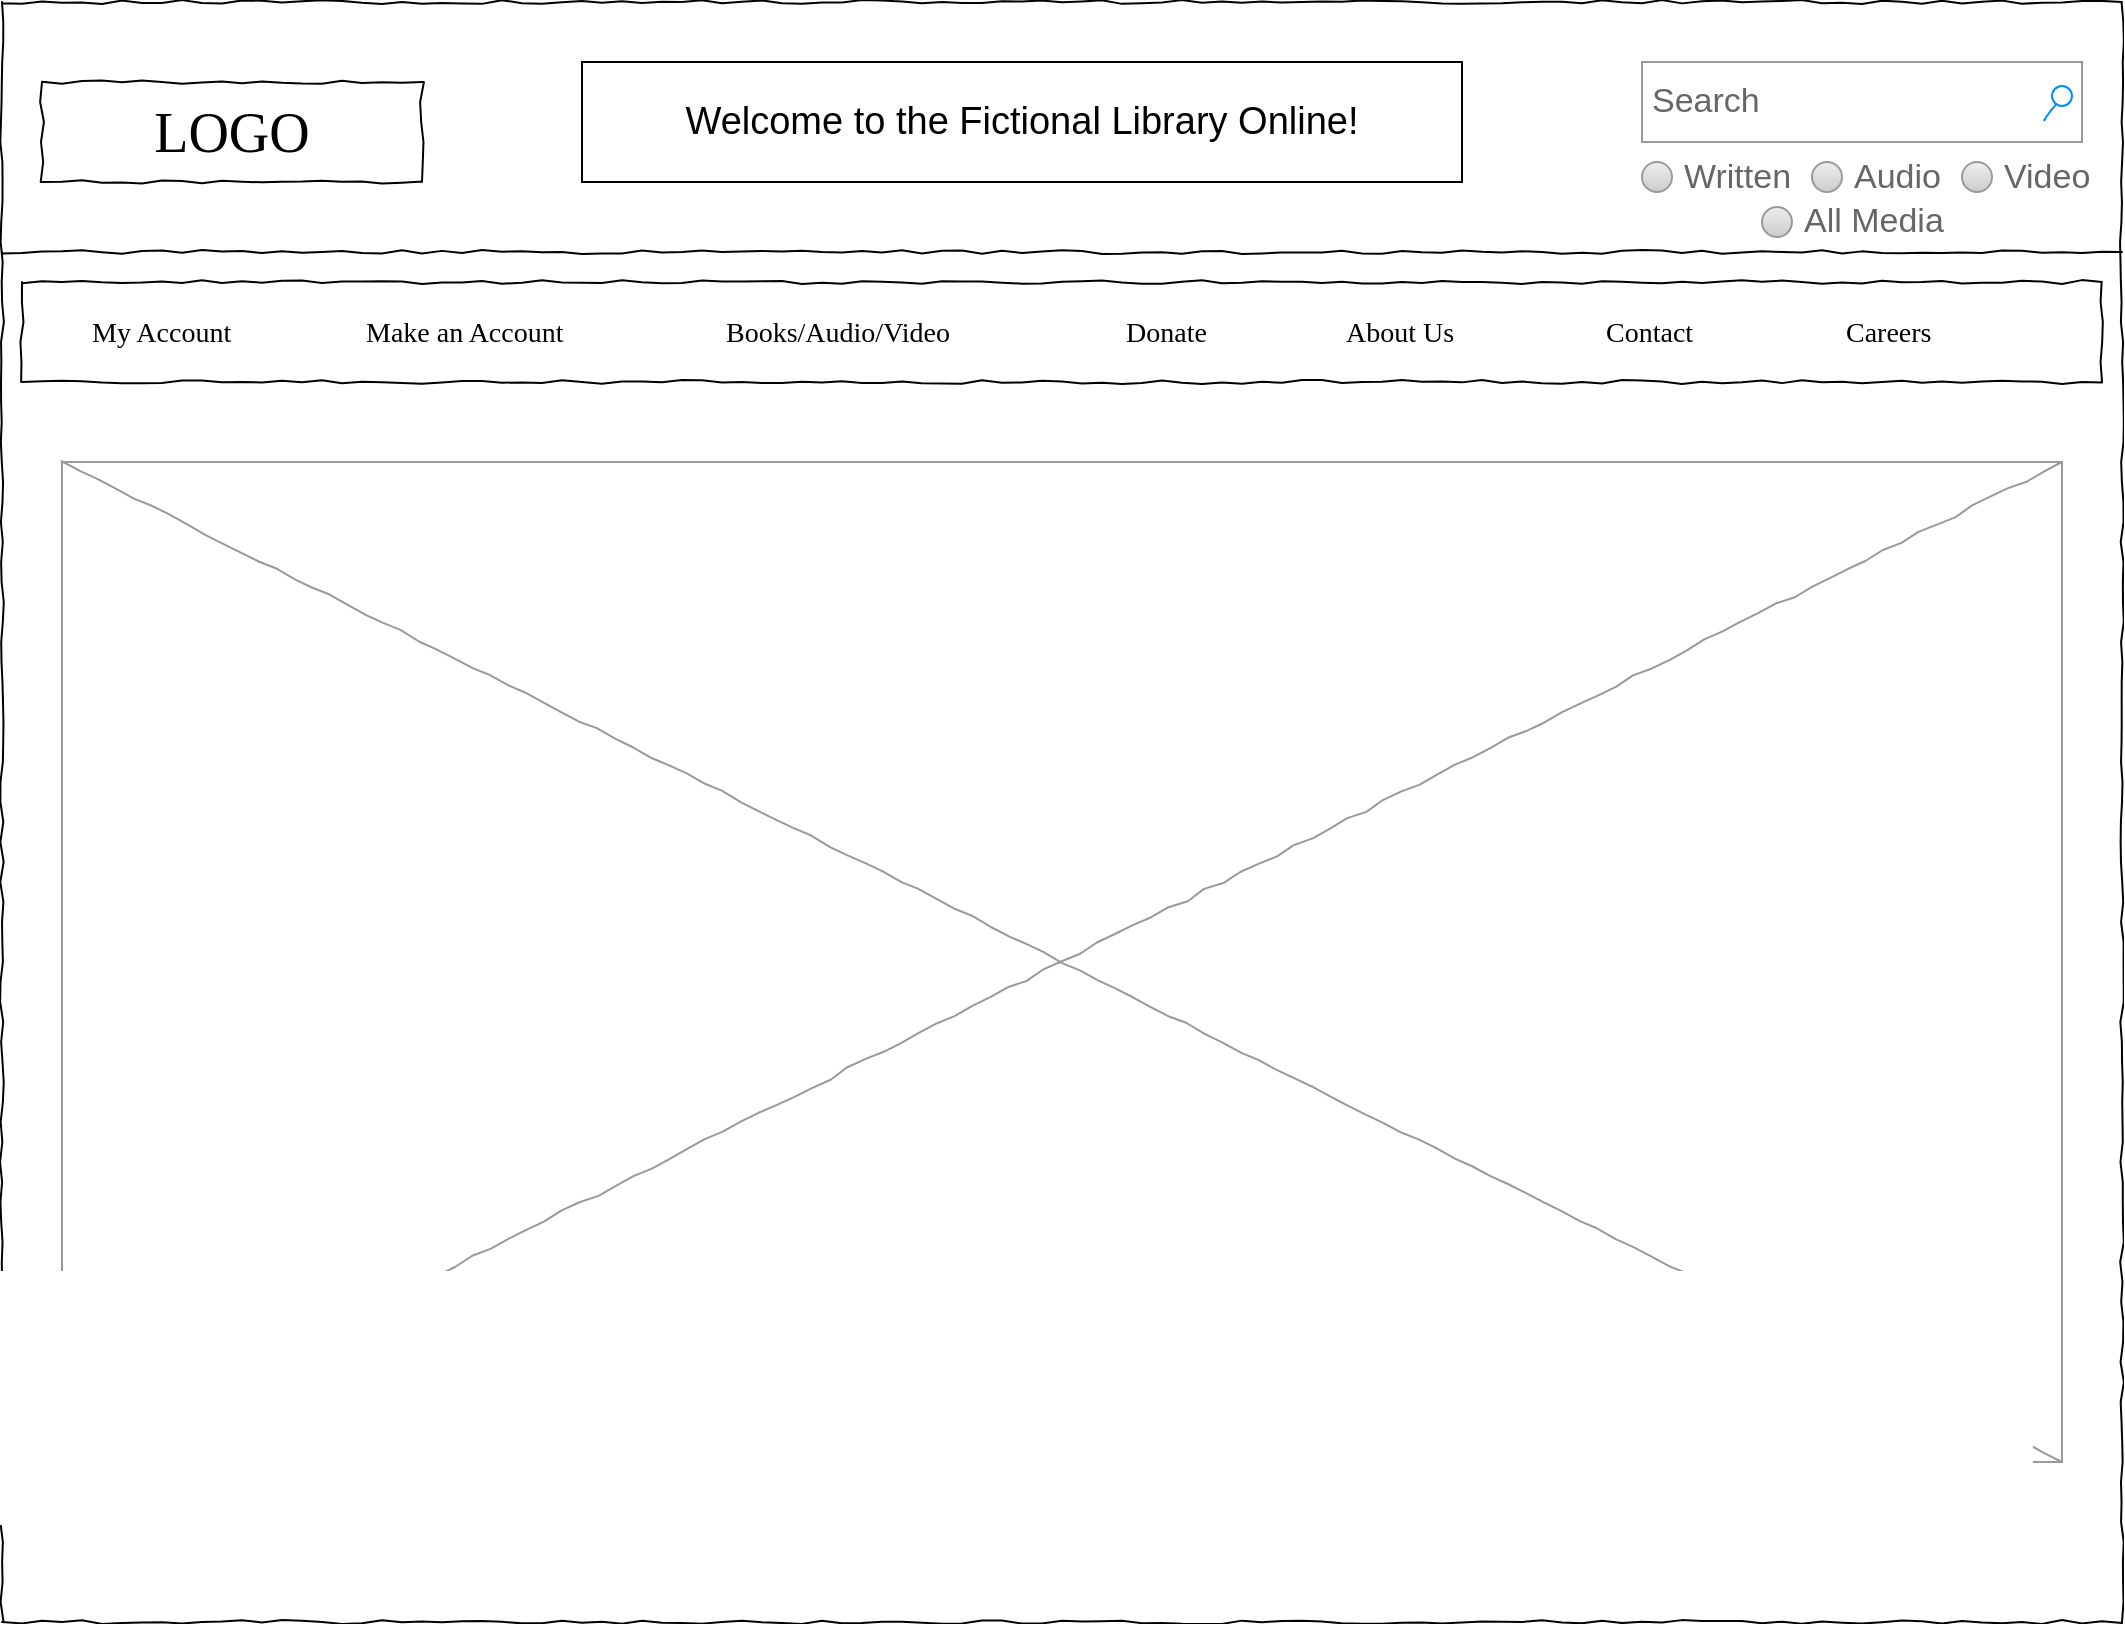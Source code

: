 <mxfile version="24.4.4" type="device" pages="8">
  <diagram name="Homepage" id="03018318-947c-dd8e-b7a3-06fadd420f32">
    <mxGraphModel dx="1593" dy="858" grid="1" gridSize="10" guides="1" tooltips="1" connect="1" arrows="1" fold="1" page="1" pageScale="1" pageWidth="1100" pageHeight="850" background="none" math="0" shadow="0">
      <root>
        <mxCell id="0" />
        <mxCell id="1" parent="0" />
        <mxCell id="677b7b8949515195-1" value="&lt;span style=&quot;color: rgba(0, 0, 0, 0); font-family: monospace; font-size: 0px; text-align: start; text-wrap: nowrap;&quot;&gt;%3CmxGraphModel%3E%3Croot%3E%3CmxCell%20id%3D%220%22%2F%3E%3CmxCell%20id%3D%221%22%20parent%3D%220%22%2F%3E%3CmxCell%20id%3D%222%22%20value%3D%22Make%20an%20Account%22%20style%3D%22text%3Bhtml%3D1%3Bpoints%3D%5B%5D%3Balign%3Dleft%3BverticalAlign%3Dtop%3BspacingTop%3D-4%3BfontSize%3D14%3BfontFamily%3DVerdana%22%20vertex%3D%221%22%20parent%3D%221%22%3E%3CmxGeometry%20x%3D%22310%22%20y%3D%22175%22%20width%3D%22130%22%20height%3D%2220%22%20as%3D%22geometry%22%2F%3E%3C%2FmxCell%3E%3C%2Froot%3E%3C%2FmxGraphModel%3E&lt;/span&gt;" style="whiteSpace=wrap;html=1;rounded=0;shadow=0;labelBackgroundColor=none;strokeColor=#000000;strokeWidth=1;fillColor=none;fontFamily=Verdana;fontSize=12;fontColor=#000000;align=center;comic=1;" parent="1" vertex="1">
          <mxGeometry x="20" y="20" width="1060" height="810" as="geometry" />
        </mxCell>
        <mxCell id="677b7b8949515195-2" value="LOGO" style="whiteSpace=wrap;html=1;rounded=0;shadow=0;labelBackgroundColor=none;strokeWidth=1;fontFamily=Verdana;fontSize=28;align=center;comic=1;" parent="1" vertex="1">
          <mxGeometry x="40" y="60" width="190" height="50" as="geometry" />
        </mxCell>
        <mxCell id="677b7b8949515195-3" value="Search" style="strokeWidth=1;shadow=0;dashed=0;align=center;html=1;shape=mxgraph.mockup.forms.searchBox;strokeColor=#999999;mainText=;strokeColor2=#008cff;fontColor=#666666;fontSize=17;align=left;spacingLeft=3;rounded=0;labelBackgroundColor=none;comic=1;" parent="1" vertex="1">
          <mxGeometry x="840" y="50" width="220" height="40" as="geometry" />
        </mxCell>
        <mxCell id="677b7b8949515195-9" value="" style="line;strokeWidth=1;html=1;rounded=0;shadow=0;labelBackgroundColor=none;fillColor=none;fontFamily=Verdana;fontSize=14;fontColor=#000000;align=center;comic=1;" parent="1" vertex="1">
          <mxGeometry x="20" y="140" width="1060" height="10" as="geometry" />
        </mxCell>
        <mxCell id="677b7b8949515195-10" value="" style="whiteSpace=wrap;html=1;rounded=0;shadow=0;labelBackgroundColor=none;strokeWidth=1;fillColor=none;fontFamily=Verdana;fontSize=12;align=center;comic=1;" parent="1" vertex="1">
          <mxGeometry x="30" y="160" width="1040" height="50" as="geometry" />
        </mxCell>
        <mxCell id="677b7b8949515195-11" value="Make an Account" style="text;html=1;points=[];align=left;verticalAlign=top;spacingTop=-4;fontSize=14;fontFamily=Verdana" parent="1" vertex="1">
          <mxGeometry x="200" y="175" width="130" height="20" as="geometry" />
        </mxCell>
        <mxCell id="677b7b8949515195-12" value="Books/Audio/Video" style="text;html=1;points=[];align=left;verticalAlign=top;spacingTop=-4;fontSize=14;fontFamily=Verdana" parent="1" vertex="1">
          <mxGeometry x="380" y="175" width="140" height="20" as="geometry" />
        </mxCell>
        <mxCell id="677b7b8949515195-13" value="My Account" style="text;html=1;points=[];align=left;verticalAlign=top;spacingTop=-4;fontSize=14;fontFamily=Verdana" parent="1" vertex="1">
          <mxGeometry x="63" y="175" width="87" height="20" as="geometry" />
        </mxCell>
        <mxCell id="677b7b8949515195-14" value="Donate" style="text;html=1;points=[];align=left;verticalAlign=top;spacingTop=-4;fontSize=14;fontFamily=Verdana" parent="1" vertex="1">
          <mxGeometry x="580" y="175" width="60" height="20" as="geometry" />
        </mxCell>
        <mxCell id="677b7b8949515195-16" value="" style="verticalLabelPosition=bottom;shadow=0;dashed=0;align=center;html=1;verticalAlign=top;strokeWidth=1;shape=mxgraph.mockup.graphics.simpleIcon;strokeColor=#999999;rounded=0;labelBackgroundColor=none;fontFamily=Verdana;fontSize=14;fontColor=#000000;comic=1;" parent="1" vertex="1">
          <mxGeometry x="50" y="250" width="1000" height="500" as="geometry" />
        </mxCell>
        <mxCell id="bBYmt-4gur2hop-Q15FC-2" value="Welcome to the Fictional Library Online!" style="rounded=0;whiteSpace=wrap;html=1;fontSize=19;" vertex="1" parent="1">
          <mxGeometry x="310" y="50" width="440" height="60" as="geometry" />
        </mxCell>
        <mxCell id="bBYmt-4gur2hop-Q15FC-6" value="About Us" style="text;html=1;points=[];align=left;verticalAlign=top;spacingTop=-4;fontSize=14;fontFamily=Verdana" vertex="1" parent="1">
          <mxGeometry x="690" y="175" width="60" height="20" as="geometry" />
        </mxCell>
        <mxCell id="bBYmt-4gur2hop-Q15FC-7" value="Careers" style="text;html=1;points=[];align=left;verticalAlign=top;spacingTop=-4;fontSize=14;fontFamily=Verdana" vertex="1" parent="1">
          <mxGeometry x="940" y="175" width="60" height="20" as="geometry" />
        </mxCell>
        <mxCell id="bBYmt-4gur2hop-Q15FC-8" value="Contact" style="text;html=1;points=[];align=left;verticalAlign=top;spacingTop=-4;fontSize=14;fontFamily=Verdana" vertex="1" parent="1">
          <mxGeometry x="820" y="175" width="60" height="20" as="geometry" />
        </mxCell>
        <mxCell id="GyKSoS2c_kDsQNomvd34-1" value="Written" style="shape=ellipse;fillColor=#eeeeee;strokeColor=#999999;gradientColor=#cccccc;html=1;align=left;spacingLeft=4;fontSize=17;fontColor=#666666;labelPosition=right;shadow=0;" vertex="1" parent="1">
          <mxGeometry x="840" y="100" width="15" height="15" as="geometry" />
        </mxCell>
        <mxCell id="GyKSoS2c_kDsQNomvd34-2" value="Audio" style="shape=ellipse;fillColor=#eeeeee;strokeColor=#999999;gradientColor=#cccccc;html=1;align=left;spacingLeft=4;fontSize=17;fontColor=#666666;labelPosition=right;shadow=0;" vertex="1" parent="1">
          <mxGeometry x="925" y="100" width="15" height="15" as="geometry" />
        </mxCell>
        <mxCell id="GyKSoS2c_kDsQNomvd34-3" value="Video" style="shape=ellipse;fillColor=#eeeeee;strokeColor=#999999;gradientColor=#cccccc;html=1;align=left;spacingLeft=4;fontSize=17;fontColor=#666666;labelPosition=right;shadow=0;" vertex="1" parent="1">
          <mxGeometry x="1000" y="100" width="15" height="15" as="geometry" />
        </mxCell>
        <mxCell id="GyKSoS2c_kDsQNomvd34-4" value="All Media" style="shape=ellipse;fillColor=#eeeeee;strokeColor=#999999;gradientColor=#cccccc;html=1;align=left;spacingLeft=4;fontSize=17;fontColor=#666666;labelPosition=right;shadow=0;" vertex="1" parent="1">
          <mxGeometry x="900" y="122.5" width="15" height="15" as="geometry" />
        </mxCell>
      </root>
    </mxGraphModel>
  </diagram>
  <diagram id="DDDLL8KzllXtj9iBTY4q" name="My Account Page">
    <mxGraphModel dx="1687" dy="908" grid="1" gridSize="10" guides="1" tooltips="1" connect="1" arrows="1" fold="1" page="1" pageScale="1" pageWidth="1100" pageHeight="850" math="0" shadow="0">
      <root>
        <mxCell id="0" />
        <mxCell id="1" parent="0" />
        <mxCell id="Fquct6G7BRP2W65daIfw-1" value="" style="whiteSpace=wrap;html=1;rounded=0;shadow=0;labelBackgroundColor=none;strokeColor=#000000;strokeWidth=1;fillColor=none;fontFamily=Verdana;fontSize=12;fontColor=#000000;align=center;comic=1;" vertex="1" parent="1">
          <mxGeometry x="30" y="30" width="1060" height="810" as="geometry" />
        </mxCell>
        <mxCell id="Fquct6G7BRP2W65daIfw-2" value="LOGO" style="whiteSpace=wrap;html=1;rounded=0;shadow=0;labelBackgroundColor=none;strokeWidth=1;fontFamily=Verdana;fontSize=28;align=center;comic=1;" vertex="1" parent="1">
          <mxGeometry x="50" y="70" width="190" height="50" as="geometry" />
        </mxCell>
        <mxCell id="Fquct6G7BRP2W65daIfw-3" value="Search" style="strokeWidth=1;shadow=0;dashed=0;align=center;html=1;shape=mxgraph.mockup.forms.searchBox;strokeColor=#999999;mainText=;strokeColor2=#008cff;fontColor=#666666;fontSize=17;align=left;spacingLeft=3;rounded=0;labelBackgroundColor=none;comic=1;" vertex="1" parent="1">
          <mxGeometry x="850" y="60" width="220" height="40" as="geometry" />
        </mxCell>
        <mxCell id="Fquct6G7BRP2W65daIfw-4" value="" style="line;strokeWidth=1;html=1;rounded=0;shadow=0;labelBackgroundColor=none;fillColor=none;fontFamily=Verdana;fontSize=14;fontColor=#000000;align=center;comic=1;" vertex="1" parent="1">
          <mxGeometry x="30" y="150" width="1060" height="10" as="geometry" />
        </mxCell>
        <mxCell id="Fquct6G7BRP2W65daIfw-5" value="" style="whiteSpace=wrap;html=1;rounded=0;shadow=0;labelBackgroundColor=none;strokeWidth=1;fillColor=none;fontFamily=Verdana;fontSize=12;align=center;comic=1;" vertex="1" parent="1">
          <mxGeometry x="40" y="170" width="1040" height="50" as="geometry" />
        </mxCell>
        <mxCell id="Fquct6G7BRP2W65daIfw-6" value="Make an Account" style="text;html=1;points=[];align=left;verticalAlign=top;spacingTop=-4;fontSize=14;fontFamily=Verdana" vertex="1" parent="1">
          <mxGeometry x="210" y="185" width="130" height="20" as="geometry" />
        </mxCell>
        <mxCell id="Fquct6G7BRP2W65daIfw-7" value="Books/Audio/Video" style="text;html=1;points=[];align=left;verticalAlign=top;spacingTop=-4;fontSize=14;fontFamily=Verdana" vertex="1" parent="1">
          <mxGeometry x="390" y="185" width="140" height="20" as="geometry" />
        </mxCell>
        <mxCell id="Fquct6G7BRP2W65daIfw-8" value="&lt;b&gt;My Account&lt;/b&gt;" style="text;html=1;points=[];align=left;verticalAlign=top;spacingTop=-4;fontSize=14;fontFamily=Verdana" vertex="1" parent="1">
          <mxGeometry x="73" y="185" width="87" height="20" as="geometry" />
        </mxCell>
        <mxCell id="Fquct6G7BRP2W65daIfw-9" value="Donate" style="text;html=1;points=[];align=left;verticalAlign=top;spacingTop=-4;fontSize=14;fontFamily=Verdana" vertex="1" parent="1">
          <mxGeometry x="590" y="185" width="60" height="20" as="geometry" />
        </mxCell>
        <mxCell id="Fquct6G7BRP2W65daIfw-10" value="Welcome to the Fictional Library Online!" style="rounded=0;whiteSpace=wrap;html=1;fontSize=19;" vertex="1" parent="1">
          <mxGeometry x="320" y="60" width="440" height="60" as="geometry" />
        </mxCell>
        <mxCell id="Fquct6G7BRP2W65daIfw-11" value="About Us" style="text;html=1;points=[];align=left;verticalAlign=top;spacingTop=-4;fontSize=14;fontFamily=Verdana" vertex="1" parent="1">
          <mxGeometry x="700" y="185" width="60" height="20" as="geometry" />
        </mxCell>
        <mxCell id="Fquct6G7BRP2W65daIfw-12" value="Careers" style="text;html=1;points=[];align=left;verticalAlign=top;spacingTop=-4;fontSize=14;fontFamily=Verdana" vertex="1" parent="1">
          <mxGeometry x="950" y="185" width="60" height="20" as="geometry" />
        </mxCell>
        <mxCell id="Fquct6G7BRP2W65daIfw-13" value="Contact" style="text;html=1;points=[];align=left;verticalAlign=top;spacingTop=-4;fontSize=14;fontFamily=Verdana" vertex="1" parent="1">
          <mxGeometry x="830" y="185" width="60" height="20" as="geometry" />
        </mxCell>
        <mxCell id="Fquct6G7BRP2W65daIfw-22" value="" style="verticalLabelPosition=bottom;shadow=0;dashed=0;align=center;html=1;verticalAlign=top;strokeWidth=1;shape=mxgraph.mockup.containers.userMale;strokeColor=#666666;strokeColor2=#008cff;" vertex="1" parent="1">
          <mxGeometry x="90.5" y="290" width="185" height="190" as="geometry" />
        </mxCell>
        <mxCell id="Fquct6G7BRP2W65daIfw-23" value="&lt;font style=&quot;font-size: 21px;&quot;&gt;Welcome: John Doe!&lt;/font&gt;" style="text;strokeColor=none;align=center;fillColor=none;html=1;verticalAlign=middle;whiteSpace=wrap;rounded=0;" vertex="1" parent="1">
          <mxGeometry x="73" y="250" width="220" height="30" as="geometry" />
        </mxCell>
        <mxCell id="Fquct6G7BRP2W65daIfw-25" value="&lt;font style=&quot;font-size: 20px;&quot;&gt;&lt;u style=&quot;&quot;&gt;Balance&lt;/u&gt;&lt;span style=&quot;&quot;&gt;:&amp;nbsp; $0.00&lt;/span&gt;&lt;/font&gt;" style="text;strokeColor=none;align=center;fillColor=none;html=1;verticalAlign=middle;whiteSpace=wrap;rounded=0;" vertex="1" parent="1">
          <mxGeometry x="310" y="300" width="160" height="30" as="geometry" />
        </mxCell>
        <mxCell id="Fquct6G7BRP2W65daIfw-26" value="&lt;i&gt;&lt;font style=&quot;font-size: 15px;&quot;&gt;(You have no outstanding dues or fines)&lt;/font&gt;&lt;/i&gt;" style="text;strokeColor=none;align=center;fillColor=none;html=1;verticalAlign=middle;whiteSpace=wrap;rounded=0;" vertex="1" parent="1">
          <mxGeometry x="450" y="300" width="320" height="30" as="geometry" />
        </mxCell>
        <mxCell id="8og1ECyb3BpM4PFpbgVX-1" value="Written" style="shape=ellipse;fillColor=#eeeeee;strokeColor=#999999;gradientColor=#cccccc;html=1;align=left;spacingLeft=4;fontSize=17;fontColor=#666666;labelPosition=right;shadow=0;" vertex="1" parent="1">
          <mxGeometry x="840" y="110" width="15" height="15" as="geometry" />
        </mxCell>
        <mxCell id="8og1ECyb3BpM4PFpbgVX-2" value="Audio" style="shape=ellipse;fillColor=#eeeeee;strokeColor=#999999;gradientColor=#cccccc;html=1;align=left;spacingLeft=4;fontSize=17;fontColor=#666666;labelPosition=right;shadow=0;" vertex="1" parent="1">
          <mxGeometry x="925" y="110" width="15" height="15" as="geometry" />
        </mxCell>
        <mxCell id="8og1ECyb3BpM4PFpbgVX-3" value="Video" style="shape=ellipse;fillColor=#eeeeee;strokeColor=#999999;gradientColor=#cccccc;html=1;align=left;spacingLeft=4;fontSize=17;fontColor=#666666;labelPosition=right;shadow=0;" vertex="1" parent="1">
          <mxGeometry x="1000" y="110" width="15" height="15" as="geometry" />
        </mxCell>
        <mxCell id="8og1ECyb3BpM4PFpbgVX-4" value="All Media" style="shape=ellipse;fillColor=#eeeeee;strokeColor=#999999;gradientColor=#cccccc;html=1;align=left;spacingLeft=4;fontSize=17;fontColor=#666666;labelPosition=right;shadow=0;" vertex="1" parent="1">
          <mxGeometry x="900" y="132.5" width="15" height="15" as="geometry" />
        </mxCell>
        <mxCell id="ITLrH6fsUvZ1i6o8SxVI-1" value="&lt;font style=&quot;font-size: 20px;&quot;&gt;Items Checked out:&lt;/font&gt;" style="text;html=1;align=center;verticalAlign=middle;whiteSpace=wrap;rounded=0;fontStyle=4" vertex="1" parent="1">
          <mxGeometry x="300" y="360" width="220" height="30" as="geometry" />
        </mxCell>
        <mxCell id="ITLrH6fsUvZ1i6o8SxVI-3" value="&lt;u style=&quot;font-size: 14px;&quot;&gt;&quot;Hitchhiker&#39;s Guide to the Galaxy&quot; &lt;/u&gt;by Douglas Adams ... checked out 04/20/2024 (due 05/20/2024)" style="text;html=1;align=left;verticalAlign=middle;whiteSpace=wrap;rounded=0;fontSize=14;" vertex="1" parent="1">
          <mxGeometry x="520" y="370" width="530" height="30" as="geometry" />
        </mxCell>
        <mxCell id="ITLrH6fsUvZ1i6o8SxVI-4" value="Change Username / Password" style="text;html=1;align=center;verticalAlign=middle;whiteSpace=wrap;rounded=0;fontSize=20;fontStyle=4" vertex="1" parent="1">
          <mxGeometry x="305" y="440" width="310" height="30" as="geometry" />
        </mxCell>
        <mxCell id="ITLrH6fsUvZ1i6o8SxVI-6" value="&lt;font style=&quot;font-size: 20px;&quot;&gt;Account Activity:&lt;/font&gt;" style="text;html=1;align=center;verticalAlign=middle;whiteSpace=wrap;rounded=0;" vertex="1" parent="1">
          <mxGeometry x="88" y="520" width="190" height="30" as="geometry" />
        </mxCell>
        <mxCell id="ITLrH6fsUvZ1i6o8SxVI-7" value="" style="shape=table;html=1;whiteSpace=wrap;startSize=0;container=1;collapsible=0;childLayout=tableLayout;strokeWidth=2;" vertex="1" parent="1">
          <mxGeometry x="100" y="580" width="920" height="230" as="geometry" />
        </mxCell>
        <mxCell id="ITLrH6fsUvZ1i6o8SxVI-8" value="" style="shape=tableRow;horizontal=0;startSize=0;swimlaneHead=0;swimlaneBody=0;top=0;left=0;bottom=0;right=0;collapsible=0;dropTarget=0;fillColor=none;points=[[0,0.5],[1,0.5]];portConstraint=eastwest;" vertex="1" parent="ITLrH6fsUvZ1i6o8SxVI-7">
          <mxGeometry width="920" height="78" as="geometry" />
        </mxCell>
        <mxCell id="ITLrH6fsUvZ1i6o8SxVI-9" value="Header 1" style="shape=partialRectangle;html=1;whiteSpace=wrap;connectable=0;fillColor=none;top=0;left=0;bottom=0;right=0;overflow=hidden;fontStyle=1" vertex="1" parent="ITLrH6fsUvZ1i6o8SxVI-8">
          <mxGeometry width="182" height="78" as="geometry">
            <mxRectangle width="182" height="78" as="alternateBounds" />
          </mxGeometry>
        </mxCell>
        <mxCell id="ITLrH6fsUvZ1i6o8SxVI-10" value="Header 2" style="shape=partialRectangle;html=1;whiteSpace=wrap;connectable=0;fillColor=none;top=0;left=0;bottom=0;right=0;overflow=hidden;fontStyle=1" vertex="1" parent="ITLrH6fsUvZ1i6o8SxVI-8">
          <mxGeometry x="182" width="738" height="78" as="geometry">
            <mxRectangle width="738" height="78" as="alternateBounds" />
          </mxGeometry>
        </mxCell>
        <mxCell id="ITLrH6fsUvZ1i6o8SxVI-11" value="" style="shape=tableRow;horizontal=0;startSize=0;swimlaneHead=0;swimlaneBody=0;top=0;left=0;bottom=0;right=0;collapsible=0;dropTarget=0;fillColor=none;points=[[0,0.5],[1,0.5]];portConstraint=eastwest;" vertex="1" parent="ITLrH6fsUvZ1i6o8SxVI-7">
          <mxGeometry y="78" width="920" height="74" as="geometry" />
        </mxCell>
        <mxCell id="ITLrH6fsUvZ1i6o8SxVI-12" value="row 1, cell 1" style="shape=partialRectangle;html=1;whiteSpace=wrap;connectable=0;fillColor=none;top=0;left=0;bottom=0;right=0;overflow=hidden;" vertex="1" parent="ITLrH6fsUvZ1i6o8SxVI-11">
          <mxGeometry width="182" height="74" as="geometry">
            <mxRectangle width="182" height="74" as="alternateBounds" />
          </mxGeometry>
        </mxCell>
        <mxCell id="ITLrH6fsUvZ1i6o8SxVI-13" value="row 1, cell 2" style="shape=partialRectangle;html=1;whiteSpace=wrap;connectable=0;fillColor=none;top=0;left=0;bottom=0;right=0;overflow=hidden;" vertex="1" parent="ITLrH6fsUvZ1i6o8SxVI-11">
          <mxGeometry x="182" width="738" height="74" as="geometry">
            <mxRectangle width="738" height="74" as="alternateBounds" />
          </mxGeometry>
        </mxCell>
        <mxCell id="ITLrH6fsUvZ1i6o8SxVI-14" value="" style="shape=tableRow;horizontal=0;startSize=0;swimlaneHead=0;swimlaneBody=0;top=0;left=0;bottom=0;right=0;collapsible=0;dropTarget=0;fillColor=none;points=[[0,0.5],[1,0.5]];portConstraint=eastwest;" vertex="1" parent="ITLrH6fsUvZ1i6o8SxVI-7">
          <mxGeometry y="152" width="920" height="78" as="geometry" />
        </mxCell>
        <mxCell id="ITLrH6fsUvZ1i6o8SxVI-15" value="row 2, cell 1" style="shape=partialRectangle;html=1;whiteSpace=wrap;connectable=0;fillColor=none;top=0;left=0;bottom=0;right=0;overflow=hidden;" vertex="1" parent="ITLrH6fsUvZ1i6o8SxVI-14">
          <mxGeometry width="182" height="78" as="geometry">
            <mxRectangle width="182" height="78" as="alternateBounds" />
          </mxGeometry>
        </mxCell>
        <mxCell id="ITLrH6fsUvZ1i6o8SxVI-16" value="row 2, cell 2" style="shape=partialRectangle;html=1;whiteSpace=wrap;connectable=0;fillColor=none;top=0;left=0;bottom=0;right=0;overflow=hidden;" vertex="1" parent="ITLrH6fsUvZ1i6o8SxVI-14">
          <mxGeometry x="182" width="738" height="78" as="geometry">
            <mxRectangle width="738" height="78" as="alternateBounds" />
          </mxGeometry>
        </mxCell>
      </root>
    </mxGraphModel>
  </diagram>
  <diagram id="L3bmOl0f_U0rWlmBwtWz" name="Books/Audio/Video Page">
    <mxGraphModel dx="1593" dy="858" grid="1" gridSize="10" guides="1" tooltips="1" connect="1" arrows="1" fold="1" page="1" pageScale="1" pageWidth="1100" pageHeight="850" math="0" shadow="0">
      <root>
        <mxCell id="0" />
        <mxCell id="1" parent="0" />
        <mxCell id="iFy5nVsZId0-mL6ONlOU-1" value="" style="whiteSpace=wrap;html=1;rounded=0;shadow=0;labelBackgroundColor=none;strokeColor=#000000;strokeWidth=1;fillColor=none;fontFamily=Verdana;fontSize=12;fontColor=#000000;align=center;comic=1;" vertex="1" parent="1">
          <mxGeometry x="30" y="30" width="1060" height="810" as="geometry" />
        </mxCell>
        <mxCell id="YyGQOf1fqzY83cTdBn1h-4" value="" style="rounded=0;whiteSpace=wrap;html=1;" vertex="1" parent="1">
          <mxGeometry x="40" y="620" width="1020" height="210" as="geometry" />
        </mxCell>
        <mxCell id="YyGQOf1fqzY83cTdBn1h-3" value="" style="rounded=0;whiteSpace=wrap;html=1;" vertex="1" parent="1">
          <mxGeometry x="667.5" y="230" width="380" height="380" as="geometry" />
        </mxCell>
        <mxCell id="YyGQOf1fqzY83cTdBn1h-2" value="" style="rounded=0;whiteSpace=wrap;html=1;" vertex="1" parent="1">
          <mxGeometry x="40" y="230" width="570" height="380" as="geometry" />
        </mxCell>
        <mxCell id="iFy5nVsZId0-mL6ONlOU-2" value="LOGO" style="whiteSpace=wrap;html=1;rounded=0;shadow=0;labelBackgroundColor=none;strokeWidth=1;fontFamily=Verdana;fontSize=28;align=center;comic=1;" vertex="1" parent="1">
          <mxGeometry x="50" y="70" width="190" height="50" as="geometry" />
        </mxCell>
        <mxCell id="iFy5nVsZId0-mL6ONlOU-3" value="Search" style="strokeWidth=1;shadow=0;dashed=0;align=center;html=1;shape=mxgraph.mockup.forms.searchBox;strokeColor=#999999;mainText=;strokeColor2=#008cff;fontColor=#666666;fontSize=17;align=left;spacingLeft=3;rounded=0;labelBackgroundColor=none;comic=1;" vertex="1" parent="1">
          <mxGeometry x="850" y="40" width="220" height="40" as="geometry" />
        </mxCell>
        <mxCell id="iFy5nVsZId0-mL6ONlOU-4" value="" style="line;strokeWidth=1;html=1;rounded=0;shadow=0;labelBackgroundColor=none;fillColor=none;fontFamily=Verdana;fontSize=14;fontColor=#000000;align=center;comic=1;" vertex="1" parent="1">
          <mxGeometry x="30" y="150" width="1060" height="10" as="geometry" />
        </mxCell>
        <mxCell id="iFy5nVsZId0-mL6ONlOU-5" value="" style="whiteSpace=wrap;html=1;rounded=0;shadow=0;labelBackgroundColor=none;strokeWidth=1;fillColor=none;fontFamily=Verdana;fontSize=12;align=center;comic=1;" vertex="1" parent="1">
          <mxGeometry x="40" y="170" width="1040" height="50" as="geometry" />
        </mxCell>
        <mxCell id="iFy5nVsZId0-mL6ONlOU-6" value="Make an Account" style="text;html=1;points=[];align=left;verticalAlign=top;spacingTop=-4;fontSize=14;fontFamily=Verdana" vertex="1" parent="1">
          <mxGeometry x="210" y="185" width="130" height="20" as="geometry" />
        </mxCell>
        <mxCell id="iFy5nVsZId0-mL6ONlOU-7" value="&lt;b&gt;Books/Audio/Video&lt;/b&gt;" style="text;html=1;points=[];align=left;verticalAlign=top;spacingTop=-4;fontSize=14;fontFamily=Verdana" vertex="1" parent="1">
          <mxGeometry x="390" y="185" width="140" height="20" as="geometry" />
        </mxCell>
        <mxCell id="iFy5nVsZId0-mL6ONlOU-8" value="My Account" style="text;html=1;points=[];align=left;verticalAlign=top;spacingTop=-4;fontSize=14;fontFamily=Verdana" vertex="1" parent="1">
          <mxGeometry x="73" y="185" width="87" height="20" as="geometry" />
        </mxCell>
        <mxCell id="iFy5nVsZId0-mL6ONlOU-9" value="Donate" style="text;html=1;points=[];align=left;verticalAlign=top;spacingTop=-4;fontSize=14;fontFamily=Verdana" vertex="1" parent="1">
          <mxGeometry x="590" y="185" width="60" height="20" as="geometry" />
        </mxCell>
        <mxCell id="iFy5nVsZId0-mL6ONlOU-10" value="Welcome to the Fictional Library Online!" style="rounded=0;whiteSpace=wrap;html=1;fontSize=19;" vertex="1" parent="1">
          <mxGeometry x="320" y="60" width="440" height="60" as="geometry" />
        </mxCell>
        <mxCell id="iFy5nVsZId0-mL6ONlOU-11" value="About Us" style="text;html=1;points=[];align=left;verticalAlign=top;spacingTop=-4;fontSize=14;fontFamily=Verdana" vertex="1" parent="1">
          <mxGeometry x="700" y="185" width="60" height="20" as="geometry" />
        </mxCell>
        <mxCell id="iFy5nVsZId0-mL6ONlOU-12" value="Careers" style="text;html=1;points=[];align=left;verticalAlign=top;spacingTop=-4;fontSize=14;fontFamily=Verdana" vertex="1" parent="1">
          <mxGeometry x="950" y="185" width="60" height="20" as="geometry" />
        </mxCell>
        <mxCell id="iFy5nVsZId0-mL6ONlOU-13" value="Contact" style="text;html=1;points=[];align=left;verticalAlign=top;spacingTop=-4;fontSize=14;fontFamily=Verdana" vertex="1" parent="1">
          <mxGeometry x="830" y="185" width="60" height="20" as="geometry" />
        </mxCell>
        <mxCell id="iFy5nVsZId0-mL6ONlOU-22" value="" style="verticalLabelPosition=bottom;shadow=0;dashed=0;align=center;html=1;verticalAlign=top;strokeWidth=1;shape=mxgraph.mockup.graphics.simpleIcon;strokeColor=#999999;fillColor=#ffffff;" vertex="1" parent="1">
          <mxGeometry x="50" y="330" width="100" height="160" as="geometry" />
        </mxCell>
        <mxCell id="kpjbrl2exuEHdTyr9X5W-1" value="&lt;font style=&quot;font-size: 32px;&quot;&gt;&lt;u&gt;Books&lt;/u&gt;&lt;/font&gt;" style="text;html=1;align=center;verticalAlign=middle;whiteSpace=wrap;rounded=0;" vertex="1" parent="1">
          <mxGeometry x="47.5" y="270" width="105" height="50" as="geometry" />
        </mxCell>
        <mxCell id="kpjbrl2exuEHdTyr9X5W-6" value="&lt;font style=&quot;font-size: 23px;&quot;&gt;See What&#39;s Trending...&lt;/font&gt;" style="text;html=1;align=center;verticalAlign=middle;whiteSpace=wrap;rounded=0;" vertex="1" parent="1">
          <mxGeometry x="40" y="240" width="260" height="30" as="geometry" />
        </mxCell>
        <mxCell id="kpjbrl2exuEHdTyr9X5W-8" value="" style="verticalLabelPosition=bottom;shadow=0;dashed=0;align=center;html=1;verticalAlign=top;strokeWidth=1;shape=mxgraph.mockup.graphics.simpleIcon;strokeColor=#999999;fillColor=#ffffff;" vertex="1" parent="1">
          <mxGeometry x="160" y="330" width="100" height="160" as="geometry" />
        </mxCell>
        <mxCell id="kpjbrl2exuEHdTyr9X5W-9" value="" style="verticalLabelPosition=bottom;shadow=0;dashed=0;align=center;html=1;verticalAlign=top;strokeWidth=1;shape=mxgraph.mockup.graphics.simpleIcon;strokeColor=#999999;fillColor=#ffffff;" vertex="1" parent="1">
          <mxGeometry x="270" y="330" width="100" height="160" as="geometry" />
        </mxCell>
        <mxCell id="kpjbrl2exuEHdTyr9X5W-10" value="" style="verticalLabelPosition=bottom;shadow=0;dashed=0;align=center;html=1;verticalAlign=top;strokeWidth=1;shape=mxgraph.mockup.graphics.simpleIcon;strokeColor=#999999;fillColor=#ffffff;" vertex="1" parent="1">
          <mxGeometry x="380" y="330" width="100" height="160" as="geometry" />
        </mxCell>
        <mxCell id="kpjbrl2exuEHdTyr9X5W-12" value="" style="verticalLabelPosition=bottom;shadow=0;dashed=0;align=center;html=1;verticalAlign=top;strokeWidth=1;shape=mxgraph.mockup.graphics.simpleIcon;strokeColor=#999999;fillColor=#ffffff;" vertex="1" parent="1">
          <mxGeometry x="490" y="330" width="100" height="160" as="geometry" />
        </mxCell>
        <mxCell id="kpjbrl2exuEHdTyr9X5W-13" value="&lt;font style=&quot;font-size: 32px;&quot;&gt;&lt;u&gt;Audio&lt;/u&gt;&lt;/font&gt;" style="text;html=1;align=center;verticalAlign=middle;whiteSpace=wrap;rounded=0;" vertex="1" parent="1">
          <mxGeometry x="815" y="260" width="60" height="30" as="geometry" />
        </mxCell>
        <mxCell id="kpjbrl2exuEHdTyr9X5W-23" value="&lt;h1 style=&quot;margin-top: 0px;&quot;&gt;Heading&lt;/h1&gt;&lt;p&gt;Lorem ipsum dolor sit amet, consectetur adipisicing elit, sed do eiusmod tempor incididunt ut labore et dolore magna aliqua.&amp;nbsp;&lt;span style=&quot;background-color: initial;&quot;&gt;Lorem ipsum dolor sit amet, consectetur adipisicing elit, sed do eiusmod tempor incididunt ut labore et dolore magna aliqua.&lt;/span&gt;&lt;span style=&quot;background-color: initial;&quot;&gt;Lorem ipsum dolor sit amet, consectetur adipisicing elit, sed do eiusmod tempor incididunt ut labore et dolore magna aliqua.&lt;/span&gt;&lt;/p&gt;" style="text;html=1;whiteSpace=wrap;overflow=hidden;rounded=0;" vertex="1" parent="1">
          <mxGeometry x="52.5" y="490" width="510" height="120" as="geometry" />
        </mxCell>
        <mxCell id="kpjbrl2exuEHdTyr9X5W-24" value="&lt;h1 style=&quot;margin-top: 0px;&quot;&gt;Heading&lt;/h1&gt;&lt;p&gt;Lorem ipsum dolor sit amet, consectetur adipisicing elit, sed do eiusmod tempor incididunt ut labore et dolore magna aliqua.&lt;/p&gt;" style="text;html=1;whiteSpace=wrap;overflow=hidden;rounded=0;" vertex="1" parent="1">
          <mxGeometry x="700" y="520" width="340" height="80" as="geometry" />
        </mxCell>
        <mxCell id="kpjbrl2exuEHdTyr9X5W-25" value="&lt;font style=&quot;font-size: 32px;&quot;&gt;&lt;u&gt;Video&lt;/u&gt;&lt;/font&gt;" style="text;html=1;align=center;verticalAlign=middle;whiteSpace=wrap;rounded=0;" vertex="1" parent="1">
          <mxGeometry x="47.5" y="630" width="105" height="50" as="geometry" />
        </mxCell>
        <mxCell id="kpjbrl2exuEHdTyr9X5W-26" value="" style="verticalLabelPosition=bottom;shadow=0;dashed=0;align=center;html=1;verticalAlign=top;strokeWidth=1;shape=mxgraph.mockup.graphics.simpleIcon;strokeColor=#999999;fillColor=#ffffff;" vertex="1" parent="1">
          <mxGeometry x="47.5" y="680" width="90" height="120" as="geometry" />
        </mxCell>
        <mxCell id="kpjbrl2exuEHdTyr9X5W-27" value="" style="verticalLabelPosition=bottom;shadow=0;dashed=0;align=center;html=1;verticalAlign=top;strokeWidth=1;shape=mxgraph.mockup.graphics.simpleIcon;strokeColor=#999999;fillColor=#ffffff;" vertex="1" parent="1">
          <mxGeometry x="160" y="680" width="90" height="120" as="geometry" />
        </mxCell>
        <mxCell id="kpjbrl2exuEHdTyr9X5W-28" value="" style="verticalLabelPosition=bottom;shadow=0;dashed=0;align=center;html=1;verticalAlign=top;strokeWidth=1;shape=mxgraph.mockup.graphics.simpleIcon;strokeColor=#999999;fillColor=#ffffff;" vertex="1" parent="1">
          <mxGeometry x="270" y="680" width="90" height="120" as="geometry" />
        </mxCell>
        <mxCell id="kpjbrl2exuEHdTyr9X5W-29" value="" style="verticalLabelPosition=bottom;shadow=0;dashed=0;align=center;html=1;verticalAlign=top;strokeWidth=1;shape=mxgraph.mockup.graphics.simpleIcon;strokeColor=#999999;fillColor=#ffffff;" vertex="1" parent="1">
          <mxGeometry x="380" y="680" width="90" height="120" as="geometry" />
        </mxCell>
        <mxCell id="kpjbrl2exuEHdTyr9X5W-30" value="" style="verticalLabelPosition=bottom;shadow=0;dashed=0;align=center;html=1;verticalAlign=top;strokeWidth=1;shape=mxgraph.mockup.graphics.simpleIcon;strokeColor=#999999;fillColor=#ffffff;" vertex="1" parent="1">
          <mxGeometry x="490" y="680" width="90" height="120" as="geometry" />
        </mxCell>
        <mxCell id="kpjbrl2exuEHdTyr9X5W-31" value="&lt;h1 style=&quot;margin-top: 0px;&quot;&gt;Heading&lt;/h1&gt;&lt;p&gt;Lorem ipsum dolor sit amet, consectetur adipisicing elit, sed do eiusmod tempor incididunt ut labore et dolore magna aliqua.&lt;span style=&quot;background-color: initial;&quot;&gt;Lorem ipsum dolor sit amet, consectetur adipisicing elit, sed do eiusmod tempor incididunt ut labore et dolore magna aliqua.&lt;/span&gt;&lt;span style=&quot;background-color: initial;&quot;&gt;Lorem ipsum dolor sit amet, consectetur adipisicing elit, sed do eiusmod tempor incididunt ut labore et dolo.&lt;/span&gt;&lt;/p&gt;" style="text;html=1;whiteSpace=wrap;overflow=hidden;rounded=0;" vertex="1" parent="1">
          <mxGeometry x="610" y="665" width="390" height="120" as="geometry" />
        </mxCell>
        <mxCell id="kpjbrl2exuEHdTyr9X5W-51" value="Written" style="shape=ellipse;fillColor=#eeeeee;strokeColor=#999999;gradientColor=#cccccc;html=1;align=left;spacingLeft=4;fontSize=17;fontColor=#666666;labelPosition=right;shadow=0;" vertex="1" parent="1">
          <mxGeometry x="850" y="87.5" width="15" height="15" as="geometry" />
        </mxCell>
        <mxCell id="kpjbrl2exuEHdTyr9X5W-52" value="Audio" style="shape=ellipse;fillColor=#eeeeee;strokeColor=#999999;gradientColor=#cccccc;html=1;align=left;spacingLeft=4;fontSize=17;fontColor=#666666;labelPosition=right;shadow=0;" vertex="1" parent="1">
          <mxGeometry x="935" y="87.5" width="15" height="15" as="geometry" />
        </mxCell>
        <mxCell id="kpjbrl2exuEHdTyr9X5W-58" value="Video" style="shape=ellipse;fillColor=#eeeeee;strokeColor=#999999;gradientColor=#cccccc;html=1;align=left;spacingLeft=4;fontSize=17;fontColor=#666666;labelPosition=right;shadow=0;" vertex="1" parent="1">
          <mxGeometry x="1010" y="87.5" width="15" height="15" as="geometry" />
        </mxCell>
        <mxCell id="kpjbrl2exuEHdTyr9X5W-62" value="All Media" style="shape=ellipse;fillColor=#eeeeee;strokeColor=#999999;gradientColor=#cccccc;html=1;align=left;spacingLeft=4;fontSize=17;fontColor=#666666;labelPosition=right;shadow=0;" vertex="1" parent="1">
          <mxGeometry x="910" y="110" width="15" height="15" as="geometry" />
        </mxCell>
        <mxCell id="YyGQOf1fqzY83cTdBn1h-15" value="" style="verticalLabelPosition=bottom;shadow=0;dashed=0;align=center;html=1;verticalAlign=top;strokeWidth=1;shape=mxgraph.mockup.graphics.simpleIcon;strokeColor=#999999;fillColor=#ffffff;" vertex="1" parent="1">
          <mxGeometry x="750" y="310" width="50" height="50" as="geometry" />
        </mxCell>
        <mxCell id="YyGQOf1fqzY83cTdBn1h-16" value="" style="verticalLabelPosition=bottom;shadow=0;dashed=0;align=center;html=1;verticalAlign=top;strokeWidth=1;shape=mxgraph.mockup.graphics.simpleIcon;strokeColor=#999999;fillColor=#ffffff;" vertex="1" parent="1">
          <mxGeometry x="825" y="310" width="50" height="50" as="geometry" />
        </mxCell>
        <mxCell id="YyGQOf1fqzY83cTdBn1h-17" value="" style="verticalLabelPosition=bottom;shadow=0;dashed=0;align=center;html=1;verticalAlign=top;strokeWidth=1;shape=mxgraph.mockup.graphics.simpleIcon;strokeColor=#999999;fillColor=#ffffff;" vertex="1" parent="1">
          <mxGeometry x="900" y="310" width="50" height="50" as="geometry" />
        </mxCell>
        <mxCell id="YyGQOf1fqzY83cTdBn1h-18" value="" style="verticalLabelPosition=bottom;shadow=0;dashed=0;align=center;html=1;verticalAlign=top;strokeWidth=1;shape=mxgraph.mockup.graphics.simpleIcon;strokeColor=#999999;fillColor=#ffffff;" vertex="1" parent="1">
          <mxGeometry x="750" y="385" width="50" height="50" as="geometry" />
        </mxCell>
        <mxCell id="YyGQOf1fqzY83cTdBn1h-19" value="" style="verticalLabelPosition=bottom;shadow=0;dashed=0;align=center;html=1;verticalAlign=top;strokeWidth=1;shape=mxgraph.mockup.graphics.simpleIcon;strokeColor=#999999;fillColor=#ffffff;" vertex="1" parent="1">
          <mxGeometry x="825" y="385" width="50" height="50" as="geometry" />
        </mxCell>
        <mxCell id="YyGQOf1fqzY83cTdBn1h-20" value="" style="verticalLabelPosition=bottom;shadow=0;dashed=0;align=center;html=1;verticalAlign=top;strokeWidth=1;shape=mxgraph.mockup.graphics.simpleIcon;strokeColor=#999999;fillColor=#ffffff;" vertex="1" parent="1">
          <mxGeometry x="900" y="385" width="50" height="50" as="geometry" />
        </mxCell>
        <mxCell id="YyGQOf1fqzY83cTdBn1h-21" value="" style="verticalLabelPosition=bottom;shadow=0;dashed=0;align=center;html=1;verticalAlign=top;strokeWidth=1;shape=mxgraph.mockup.graphics.simpleIcon;strokeColor=#999999;fillColor=#ffffff;" vertex="1" parent="1">
          <mxGeometry x="750" y="460" width="50" height="50" as="geometry" />
        </mxCell>
        <mxCell id="YyGQOf1fqzY83cTdBn1h-22" value="" style="verticalLabelPosition=bottom;shadow=0;dashed=0;align=center;html=1;verticalAlign=top;strokeWidth=1;shape=mxgraph.mockup.graphics.simpleIcon;strokeColor=#999999;fillColor=#ffffff;" vertex="1" parent="1">
          <mxGeometry x="825" y="460" width="50" height="50" as="geometry" />
        </mxCell>
        <mxCell id="YyGQOf1fqzY83cTdBn1h-23" value="" style="verticalLabelPosition=bottom;shadow=0;dashed=0;align=center;html=1;verticalAlign=top;strokeWidth=1;shape=mxgraph.mockup.graphics.simpleIcon;strokeColor=#999999;fillColor=#ffffff;" vertex="1" parent="1">
          <mxGeometry x="900" y="460" width="50" height="50" as="geometry" />
        </mxCell>
        <mxCell id="H8G2TYUKC7PiRjgb_hQW-1" value="ALL BOOKS" style="text;html=1;align=center;verticalAlign=middle;whiteSpace=wrap;rounded=0;fontSize=18;" vertex="1" parent="1">
          <mxGeometry x="440" y="260" width="130" height="30" as="geometry" />
        </mxCell>
      </root>
    </mxGraphModel>
  </diagram>
  <diagram id="vAuPzS1H-ssQuC6dzIdZ" name="Donate Page">
    <mxGraphModel dx="1593" dy="858" grid="1" gridSize="10" guides="1" tooltips="1" connect="1" arrows="1" fold="1" page="1" pageScale="1" pageWidth="1100" pageHeight="850" math="0" shadow="0">
      <root>
        <mxCell id="0" />
        <mxCell id="1" parent="0" />
        <mxCell id="yeYGlWRnPrOCzBxV8Ozc-24" value="" style="rounded=1;whiteSpace=wrap;html=1;" vertex="1" parent="1">
          <mxGeometry x="385" y="775" width="70" height="30" as="geometry" />
        </mxCell>
        <mxCell id="dgMWIouKVauevyJOXEHI-1" value="&lt;span style=&quot;color: rgba(0, 0, 0, 0); font-family: monospace; font-size: 0px; text-align: start; text-wrap: nowrap;&quot;&gt;%3CmxGraphModel%3E%3Croot%3E%3CmxCell%20id%3D%220%22%2F%3E%3CmxCell%20id%3D%221%22%20parent%3D%220%22%2F%3E%3CmxCell%20id%3D%222%22%20value%3D%22Make%20an%20Account%22%20style%3D%22text%3Bhtml%3D1%3Bpoints%3D%5B%5D%3Balign%3Dleft%3BverticalAlign%3Dtop%3BspacingTop%3D-4%3BfontSize%3D14%3BfontFamily%3DVerdana%22%20vertex%3D%221%22%20parent%3D%221%22%3E%3CmxGeometry%20x%3D%22310%22%20y%3D%22175%22%20width%3D%22130%22%20height%3D%2220%22%20as%3D%22geometry%22%2F%3E%3C%2FmxCell%3E%3C%2Froot%3E%3C%2FmxGraphModel%3E&lt;/span&gt;" style="whiteSpace=wrap;html=1;rounded=0;shadow=0;labelBackgroundColor=none;strokeColor=#000000;strokeWidth=1;fillColor=none;fontFamily=Verdana;fontSize=12;fontColor=#000000;align=center;comic=1;" vertex="1" parent="1">
          <mxGeometry x="20" y="20" width="1060" height="810" as="geometry" />
        </mxCell>
        <mxCell id="yeYGlWRnPrOCzBxV8Ozc-13" value="" style="rounded=1;whiteSpace=wrap;html=1;" vertex="1" parent="1">
          <mxGeometry x="63" y="765" width="87" height="40" as="geometry" />
        </mxCell>
        <mxCell id="dgMWIouKVauevyJOXEHI-2" value="LOGO" style="whiteSpace=wrap;html=1;rounded=0;shadow=0;labelBackgroundColor=none;strokeWidth=1;fontFamily=Verdana;fontSize=28;align=center;comic=1;" vertex="1" parent="1">
          <mxGeometry x="40" y="60" width="190" height="50" as="geometry" />
        </mxCell>
        <mxCell id="dgMWIouKVauevyJOXEHI-3" value="Search" style="strokeWidth=1;shadow=0;dashed=0;align=center;html=1;shape=mxgraph.mockup.forms.searchBox;strokeColor=#999999;mainText=;strokeColor2=#008cff;fontColor=#666666;fontSize=17;align=left;spacingLeft=3;rounded=0;labelBackgroundColor=none;comic=1;" vertex="1" parent="1">
          <mxGeometry x="840" y="50" width="220" height="40" as="geometry" />
        </mxCell>
        <mxCell id="dgMWIouKVauevyJOXEHI-4" value="" style="line;strokeWidth=1;html=1;rounded=0;shadow=0;labelBackgroundColor=none;fillColor=none;fontFamily=Verdana;fontSize=14;fontColor=#000000;align=center;comic=1;" vertex="1" parent="1">
          <mxGeometry x="20" y="140" width="1060" height="10" as="geometry" />
        </mxCell>
        <mxCell id="dgMWIouKVauevyJOXEHI-5" value="" style="whiteSpace=wrap;html=1;rounded=0;shadow=0;labelBackgroundColor=none;strokeWidth=1;fillColor=none;fontFamily=Verdana;fontSize=12;align=center;comic=1;" vertex="1" parent="1">
          <mxGeometry x="30" y="160" width="1040" height="50" as="geometry" />
        </mxCell>
        <mxCell id="dgMWIouKVauevyJOXEHI-6" value="Make an Account" style="text;html=1;points=[];align=left;verticalAlign=top;spacingTop=-4;fontSize=14;fontFamily=Verdana" vertex="1" parent="1">
          <mxGeometry x="200" y="175" width="130" height="20" as="geometry" />
        </mxCell>
        <mxCell id="dgMWIouKVauevyJOXEHI-7" value="Books/Audio/Video" style="text;html=1;points=[];align=left;verticalAlign=top;spacingTop=-4;fontSize=14;fontFamily=Verdana" vertex="1" parent="1">
          <mxGeometry x="380" y="175" width="140" height="20" as="geometry" />
        </mxCell>
        <mxCell id="dgMWIouKVauevyJOXEHI-8" value="My Account" style="text;html=1;points=[];align=left;verticalAlign=top;spacingTop=-4;fontSize=14;fontFamily=Verdana" vertex="1" parent="1">
          <mxGeometry x="63" y="175" width="87" height="20" as="geometry" />
        </mxCell>
        <mxCell id="dgMWIouKVauevyJOXEHI-9" value="&lt;b&gt;Donate&lt;/b&gt;" style="text;html=1;points=[];align=left;verticalAlign=top;spacingTop=-4;fontSize=14;fontFamily=Verdana" vertex="1" parent="1">
          <mxGeometry x="580" y="175" width="60" height="20" as="geometry" />
        </mxCell>
        <mxCell id="dgMWIouKVauevyJOXEHI-10" value="" style="verticalLabelPosition=bottom;shadow=0;dashed=0;align=center;html=1;verticalAlign=top;strokeWidth=1;shape=mxgraph.mockup.graphics.simpleIcon;strokeColor=#999999;rounded=0;labelBackgroundColor=none;fontFamily=Verdana;fontSize=14;fontColor=#000000;comic=1;" vertex="1" parent="1">
          <mxGeometry x="510" y="230" width="540" height="560" as="geometry" />
        </mxCell>
        <mxCell id="dgMWIouKVauevyJOXEHI-11" value="Welcome to the Fictional Library Online!" style="rounded=0;whiteSpace=wrap;html=1;fontSize=19;" vertex="1" parent="1">
          <mxGeometry x="310" y="50" width="440" height="60" as="geometry" />
        </mxCell>
        <mxCell id="dgMWIouKVauevyJOXEHI-12" value="About Us" style="text;html=1;points=[];align=left;verticalAlign=top;spacingTop=-4;fontSize=14;fontFamily=Verdana" vertex="1" parent="1">
          <mxGeometry x="690" y="175" width="60" height="20" as="geometry" />
        </mxCell>
        <mxCell id="dgMWIouKVauevyJOXEHI-13" value="Careers" style="text;html=1;points=[];align=left;verticalAlign=top;spacingTop=-4;fontSize=14;fontFamily=Verdana" vertex="1" parent="1">
          <mxGeometry x="940" y="175" width="60" height="20" as="geometry" />
        </mxCell>
        <mxCell id="dgMWIouKVauevyJOXEHI-14" value="Contact" style="text;html=1;points=[];align=left;verticalAlign=top;spacingTop=-4;fontSize=14;fontFamily=Verdana" vertex="1" parent="1">
          <mxGeometry x="820" y="175" width="60" height="20" as="geometry" />
        </mxCell>
        <mxCell id="dgMWIouKVauevyJOXEHI-15" value="Written" style="shape=ellipse;fillColor=#eeeeee;strokeColor=#999999;gradientColor=#cccccc;html=1;align=left;spacingLeft=4;fontSize=17;fontColor=#666666;labelPosition=right;shadow=0;" vertex="1" parent="1">
          <mxGeometry x="840" y="100" width="15" height="15" as="geometry" />
        </mxCell>
        <mxCell id="dgMWIouKVauevyJOXEHI-16" value="Audio" style="shape=ellipse;fillColor=#eeeeee;strokeColor=#999999;gradientColor=#cccccc;html=1;align=left;spacingLeft=4;fontSize=17;fontColor=#666666;labelPosition=right;shadow=0;" vertex="1" parent="1">
          <mxGeometry x="925" y="100" width="15" height="15" as="geometry" />
        </mxCell>
        <mxCell id="dgMWIouKVauevyJOXEHI-17" value="Video" style="shape=ellipse;fillColor=#eeeeee;strokeColor=#999999;gradientColor=#cccccc;html=1;align=left;spacingLeft=4;fontSize=17;fontColor=#666666;labelPosition=right;shadow=0;" vertex="1" parent="1">
          <mxGeometry x="1000" y="100" width="15" height="15" as="geometry" />
        </mxCell>
        <mxCell id="dgMWIouKVauevyJOXEHI-18" value="All Media" style="shape=ellipse;fillColor=#eeeeee;strokeColor=#999999;gradientColor=#cccccc;html=1;align=left;spacingLeft=4;fontSize=17;fontColor=#666666;labelPosition=right;shadow=0;" vertex="1" parent="1">
          <mxGeometry x="900" y="122.5" width="15" height="15" as="geometry" />
        </mxCell>
        <mxCell id="yeYGlWRnPrOCzBxV8Ozc-4" value="&lt;font style=&quot;font-size: 20px;&quot;&gt;&lt;u&gt;Books/Media&lt;/u&gt;&lt;/font&gt;" style="text;html=1;align=center;verticalAlign=middle;whiteSpace=wrap;rounded=0;" vertex="1" parent="1">
          <mxGeometry x="90" y="250" width="60" height="30" as="geometry" />
        </mxCell>
        <mxCell id="yeYGlWRnPrOCzBxV8Ozc-6" value="Please ensure all items have been thoroughly cleaned and examined before donation*&lt;div style=&quot;font-size: 14px;&quot;&gt;&lt;br style=&quot;font-size: 14px;&quot;&gt;&lt;/div&gt;&lt;div style=&quot;font-size: 14px;&quot;&gt;&lt;b style=&quot;font-size: 14px;&quot;&gt;The Fictional Library Assumes no responsibility for lost items&lt;/b&gt;&lt;/div&gt;&lt;div style=&quot;font-size: 14px;&quot;&gt;&lt;b style=&quot;font-size: 14px;&quot;&gt;&lt;br style=&quot;font-size: 14px;&quot;&gt;&lt;/b&gt;&lt;/div&gt;&lt;div style=&quot;font-size: 14px;&quot;&gt;&lt;span style=&quot;font-size: 14px;&quot;&gt;&lt;u&gt;Drop-Off Locations:&lt;/u&gt;&lt;/span&gt;&lt;/div&gt;&lt;div style=&quot;font-size: 14px;&quot;&gt;&lt;span style=&quot;font-size: 14px;&quot;&gt;&lt;br style=&quot;font-size: 14px;&quot;&gt;&lt;/span&gt;&lt;/div&gt;&lt;div style=&quot;font-size: 14px;&quot;&gt;&lt;span style=&quot;font-size: 14px;&quot;&gt;1234 Fake St. Franklin TN 37067&lt;/span&gt;&lt;/div&gt;&lt;div style=&quot;font-size: 14px;&quot;&gt;&lt;span style=&quot;font-size: 14px;&quot;&gt;&lt;br style=&quot;font-size: 14px;&quot;&gt;&lt;/span&gt;&lt;/div&gt;&lt;div style=&quot;font-size: 14px;&quot;&gt;&lt;span style=&quot;font-size: 14px;&quot;&gt;422 Grand Lane, Nashville TN 37209&lt;/span&gt;&lt;/div&gt;&lt;div style=&quot;font-size: 14px;&quot;&gt;&lt;span style=&quot;font-size: 14px;&quot;&gt;&lt;br style=&quot;font-size: 14px;&quot;&gt;&lt;/span&gt;&lt;/div&gt;&lt;div style=&quot;font-size: 14px;&quot;&gt;&lt;span style=&quot;font-size: 14px;&quot;&gt;69 Circle K Drive, Smyrna TN 37067&lt;/span&gt;&lt;/div&gt;&lt;div style=&quot;font-size: 14px;&quot;&gt;&lt;span style=&quot;font-size: 14px;&quot;&gt;&lt;br style=&quot;font-size: 14px;&quot;&gt;&lt;/span&gt;&lt;/div&gt;&lt;div style=&quot;font-size: 14px;&quot;&gt;&lt;span style=&quot;font-size: 14px;&quot;&gt;Volunteer Hours:&amp;nbsp;&lt;/span&gt;&lt;/div&gt;&lt;div style=&quot;font-size: 14px;&quot;&gt;&lt;span style=&quot;font-size: 14px;&quot;&gt;&lt;br style=&quot;font-size: 14px;&quot;&gt;&lt;/span&gt;&lt;/div&gt;&lt;div style=&quot;font-size: 14px;&quot;&gt;&lt;span style=&quot;font-size: 14px;&quot;&gt;10:00 AM - 6:00 PM Mon - Sat&lt;/span&gt;&lt;/div&gt;&lt;div style=&quot;font-size: 14px;&quot;&gt;&lt;span style=&quot;font-size: 14px;&quot;&gt;CLOSED SUNDAY&lt;/span&gt;&lt;/div&gt;&lt;div style=&quot;font-size: 14px;&quot;&gt;&lt;b style=&quot;font-size: 14px;&quot;&gt;&lt;br style=&quot;font-size: 14px;&quot;&gt;&lt;/b&gt;&lt;/div&gt;" style="text;html=1;align=left;verticalAlign=middle;whiteSpace=wrap;rounded=0;fontSize=14;" vertex="1" parent="1">
          <mxGeometry x="50" y="330" width="390" height="280" as="geometry" />
        </mxCell>
        <mxCell id="yeYGlWRnPrOCzBxV8Ozc-7" value="" style="verticalLabelPosition=bottom;shadow=0;dashed=0;align=center;html=1;verticalAlign=top;strokeWidth=1;shape=mxgraph.mockup.misc.map;" vertex="1" parent="1">
          <mxGeometry x="350" y="420" width="110" height="100" as="geometry" />
        </mxCell>
        <mxCell id="yeYGlWRnPrOCzBxV8Ozc-8" value="&lt;i&gt;1234 Fake St, Franklin&amp;nbsp;&lt;/i&gt;" style="text;html=1;align=center;verticalAlign=middle;whiteSpace=wrap;rounded=0;" vertex="1" parent="1">
          <mxGeometry x="360" y="520" width="90" height="30" as="geometry" />
        </mxCell>
        <mxCell id="yeYGlWRnPrOCzBxV8Ozc-10" value="&lt;u style=&quot;&quot;&gt;&lt;font style=&quot;font-size: 20px;&quot;&gt;Cash Donations&lt;/font&gt;&lt;/u&gt;" style="text;html=1;align=center;verticalAlign=middle;whiteSpace=wrap;rounded=0;" vertex="1" parent="1">
          <mxGeometry x="50" y="630" width="170" height="30" as="geometry" />
        </mxCell>
        <mxCell id="yeYGlWRnPrOCzBxV8Ozc-12" value="&lt;font style=&quot;font-size: 16px;&quot;&gt;PayPal&amp;nbsp;&lt;/font&gt;" style="text;html=1;align=center;verticalAlign=middle;whiteSpace=wrap;rounded=0;" vertex="1" parent="1">
          <mxGeometry x="76.5" y="770" width="60" height="30" as="geometry" />
        </mxCell>
        <mxCell id="yeYGlWRnPrOCzBxV8Ozc-14" value="&lt;font style=&quot;font-size: 14px;&quot;&gt;$____.__&lt;/font&gt;" style="rounded=0;whiteSpace=wrap;html=1;" vertex="1" parent="1">
          <mxGeometry x="240" y="735" width="90" height="30" as="geometry" />
        </mxCell>
        <mxCell id="yeYGlWRnPrOCzBxV8Ozc-15" value="Cred Card # XXX-XXX-XXX" style="rounded=0;whiteSpace=wrap;html=1;" vertex="1" parent="1">
          <mxGeometry x="220" y="680" width="190" height="30" as="geometry" />
        </mxCell>
        <mxCell id="yeYGlWRnPrOCzBxV8Ozc-16" value="CVV" style="rounded=0;whiteSpace=wrap;html=1;" vertex="1" parent="1">
          <mxGeometry x="430" y="680" width="60" height="30" as="geometry" />
        </mxCell>
        <mxCell id="yeYGlWRnPrOCzBxV8Ozc-17" value="Exp: XX/XX" style="rounded=0;whiteSpace=wrap;html=1;" vertex="1" parent="1">
          <mxGeometry x="370" y="725" width="120" height="25" as="geometry" />
        </mxCell>
        <mxCell id="yeYGlWRnPrOCzBxV8Ozc-19" value="Name:" style="text;html=1;align=center;verticalAlign=middle;whiteSpace=wrap;rounded=0;" vertex="1" parent="1">
          <mxGeometry x="20" y="670" width="60" height="30" as="geometry" />
        </mxCell>
        <mxCell id="yeYGlWRnPrOCzBxV8Ozc-20" value="First" style="rounded=0;whiteSpace=wrap;html=1;" vertex="1" parent="1">
          <mxGeometry x="70" y="677.5" width="130" height="15" as="geometry" />
        </mxCell>
        <mxCell id="yeYGlWRnPrOCzBxV8Ozc-23" value="SUBMIT" style="text;html=1;align=center;verticalAlign=middle;whiteSpace=wrap;rounded=0;" vertex="1" parent="1">
          <mxGeometry x="390" y="775" width="60" height="30" as="geometry" />
        </mxCell>
        <mxCell id="yeYGlWRnPrOCzBxV8Ozc-25" value="Last" style="rounded=0;whiteSpace=wrap;html=1;" vertex="1" parent="1">
          <mxGeometry x="70" y="700" width="130" height="17.5" as="geometry" />
        </mxCell>
        <mxCell id="yeYGlWRnPrOCzBxV8Ozc-26" value="M.I. (initial)&amp;nbsp;" style="rounded=0;whiteSpace=wrap;html=1;" vertex="1" parent="1">
          <mxGeometry x="95" y="725" width="80" height="17.5" as="geometry" />
        </mxCell>
        <mxCell id="yeYGlWRnPrOCzBxV8Ozc-27" value="&lt;b&gt;&lt;i&gt;*by pressing submit, you assume all liability that there is, period.&amp;nbsp;&lt;/i&gt;&lt;/b&gt;" style="text;html=1;align=left;verticalAlign=middle;whiteSpace=wrap;rounded=0;" vertex="1" parent="1">
          <mxGeometry x="460" y="800" width="570" height="30" as="geometry" />
        </mxCell>
      </root>
    </mxGraphModel>
  </diagram>
  <diagram id="OK5kbeR5B9q2DPK2UUt5" name="About Us Page">
    <mxGraphModel dx="1687" dy="908" grid="1" gridSize="10" guides="1" tooltips="1" connect="1" arrows="1" fold="1" page="1" pageScale="1" pageWidth="1100" pageHeight="850" math="0" shadow="0">
      <root>
        <mxCell id="0" />
        <mxCell id="1" parent="0" />
        <mxCell id="oxknqldaJFNkg8TLzIPC-1" value="&lt;span style=&quot;color: rgba(0, 0, 0, 0); font-family: monospace; font-size: 0px; text-align: start; text-wrap: nowrap;&quot;&gt;%3CmxGraphModel%3E%3Croot%3E%3CmxCell%20id%3D%220%22%2F%3E%3CmxCell%20id%3D%221%22%20parent%3D%220%22%2F%3E%3CmxCell%20id%3D%222%22%20value%3D%22Make%20an%20Account%22%20style%3D%22text%3Bhtml%3D1%3Bpoints%3D%5B%5D%3Balign%3Dleft%3BverticalAlign%3Dtop%3BspacingTop%3D-4%3BfontSize%3D14%3BfontFamily%3DVerdana%22%20vertex%3D%221%22%20parent%3D%221%22%3E%3CmxGeometry%20x%3D%22310%22%20y%3D%22175%22%20width%3D%22130%22%20height%3D%2220%22%20as%3D%22geometry%22%2F%3E%3C%2FmxCell%3E%3C%2Froot%3E%3C%2FmxGraphModel%3E&lt;/span&gt;" style="whiteSpace=wrap;html=1;rounded=0;shadow=0;labelBackgroundColor=none;strokeColor=#000000;strokeWidth=1;fillColor=none;fontFamily=Verdana;fontSize=12;fontColor=#000000;align=center;comic=1;" vertex="1" parent="1">
          <mxGeometry x="20" y="20" width="1060" height="810" as="geometry" />
        </mxCell>
        <mxCell id="oxknqldaJFNkg8TLzIPC-2" value="LOGO" style="whiteSpace=wrap;html=1;rounded=0;shadow=0;labelBackgroundColor=none;strokeWidth=1;fontFamily=Verdana;fontSize=28;align=center;comic=1;" vertex="1" parent="1">
          <mxGeometry x="40" y="60" width="190" height="50" as="geometry" />
        </mxCell>
        <mxCell id="oxknqldaJFNkg8TLzIPC-3" value="Search" style="strokeWidth=1;shadow=0;dashed=0;align=center;html=1;shape=mxgraph.mockup.forms.searchBox;strokeColor=#999999;mainText=;strokeColor2=#008cff;fontColor=#666666;fontSize=17;align=left;spacingLeft=3;rounded=0;labelBackgroundColor=none;comic=1;" vertex="1" parent="1">
          <mxGeometry x="840" y="50" width="220" height="40" as="geometry" />
        </mxCell>
        <mxCell id="oxknqldaJFNkg8TLzIPC-4" value="" style="line;strokeWidth=1;html=1;rounded=0;shadow=0;labelBackgroundColor=none;fillColor=none;fontFamily=Verdana;fontSize=14;fontColor=#000000;align=center;comic=1;" vertex="1" parent="1">
          <mxGeometry x="20" y="140" width="1060" height="10" as="geometry" />
        </mxCell>
        <mxCell id="oxknqldaJFNkg8TLzIPC-5" value="" style="whiteSpace=wrap;html=1;rounded=0;shadow=0;labelBackgroundColor=none;strokeWidth=1;fillColor=none;fontFamily=Verdana;fontSize=12;align=center;comic=1;" vertex="1" parent="1">
          <mxGeometry x="30" y="160" width="1040" height="50" as="geometry" />
        </mxCell>
        <mxCell id="oxknqldaJFNkg8TLzIPC-6" value="Make an Account" style="text;html=1;points=[];align=left;verticalAlign=top;spacingTop=-4;fontSize=14;fontFamily=Verdana" vertex="1" parent="1">
          <mxGeometry x="200" y="175" width="130" height="20" as="geometry" />
        </mxCell>
        <mxCell id="oxknqldaJFNkg8TLzIPC-7" value="Books/Audio/Video" style="text;html=1;points=[];align=left;verticalAlign=top;spacingTop=-4;fontSize=14;fontFamily=Verdana" vertex="1" parent="1">
          <mxGeometry x="380" y="175" width="140" height="20" as="geometry" />
        </mxCell>
        <mxCell id="oxknqldaJFNkg8TLzIPC-8" value="My Account" style="text;html=1;points=[];align=left;verticalAlign=top;spacingTop=-4;fontSize=14;fontFamily=Verdana" vertex="1" parent="1">
          <mxGeometry x="63" y="175" width="87" height="20" as="geometry" />
        </mxCell>
        <mxCell id="oxknqldaJFNkg8TLzIPC-9" value="Donate" style="text;html=1;points=[];align=left;verticalAlign=top;spacingTop=-4;fontSize=14;fontFamily=Verdana" vertex="1" parent="1">
          <mxGeometry x="580" y="175" width="60" height="20" as="geometry" />
        </mxCell>
        <mxCell id="oxknqldaJFNkg8TLzIPC-11" value="Welcome to the Fictional Library Online!" style="rounded=0;whiteSpace=wrap;html=1;fontSize=19;" vertex="1" parent="1">
          <mxGeometry x="310" y="50" width="440" height="60" as="geometry" />
        </mxCell>
        <mxCell id="oxknqldaJFNkg8TLzIPC-12" value="&lt;b&gt;About Us&lt;/b&gt;" style="text;html=1;points=[];align=left;verticalAlign=top;spacingTop=-4;fontSize=14;fontFamily=Verdana" vertex="1" parent="1">
          <mxGeometry x="690" y="175" width="60" height="20" as="geometry" />
        </mxCell>
        <mxCell id="oxknqldaJFNkg8TLzIPC-13" value="Careers" style="text;html=1;points=[];align=left;verticalAlign=top;spacingTop=-4;fontSize=14;fontFamily=Verdana" vertex="1" parent="1">
          <mxGeometry x="940" y="175" width="60" height="20" as="geometry" />
        </mxCell>
        <mxCell id="oxknqldaJFNkg8TLzIPC-14" value="Contact" style="text;html=1;points=[];align=left;verticalAlign=top;spacingTop=-4;fontSize=14;fontFamily=Verdana" vertex="1" parent="1">
          <mxGeometry x="820" y="175" width="60" height="20" as="geometry" />
        </mxCell>
        <mxCell id="oxknqldaJFNkg8TLzIPC-15" value="Written" style="shape=ellipse;fillColor=#eeeeee;strokeColor=#999999;gradientColor=#cccccc;html=1;align=left;spacingLeft=4;fontSize=17;fontColor=#666666;labelPosition=right;shadow=0;" vertex="1" parent="1">
          <mxGeometry x="840" y="100" width="15" height="15" as="geometry" />
        </mxCell>
        <mxCell id="oxknqldaJFNkg8TLzIPC-16" value="Audio" style="shape=ellipse;fillColor=#eeeeee;strokeColor=#999999;gradientColor=#cccccc;html=1;align=left;spacingLeft=4;fontSize=17;fontColor=#666666;labelPosition=right;shadow=0;" vertex="1" parent="1">
          <mxGeometry x="925" y="100" width="15" height="15" as="geometry" />
        </mxCell>
        <mxCell id="oxknqldaJFNkg8TLzIPC-17" value="Video" style="shape=ellipse;fillColor=#eeeeee;strokeColor=#999999;gradientColor=#cccccc;html=1;align=left;spacingLeft=4;fontSize=17;fontColor=#666666;labelPosition=right;shadow=0;" vertex="1" parent="1">
          <mxGeometry x="1000" y="100" width="15" height="15" as="geometry" />
        </mxCell>
        <mxCell id="oxknqldaJFNkg8TLzIPC-18" value="All Media" style="shape=ellipse;fillColor=#eeeeee;strokeColor=#999999;gradientColor=#cccccc;html=1;align=left;spacingLeft=4;fontSize=17;fontColor=#666666;labelPosition=right;shadow=0;" vertex="1" parent="1">
          <mxGeometry x="900" y="122.5" width="15" height="15" as="geometry" />
        </mxCell>
        <mxCell id="JdyvngyWYtqhRIIxPOhT-1" value="" style="verticalLabelPosition=bottom;shadow=0;dashed=0;align=center;html=1;verticalAlign=top;strokeWidth=1;shape=mxgraph.mockup.containers.videoPlayer;strokeColor=#666666;strokeColor2=#008cff;strokeColor3=#c4c4c4;textColor=#666666;fillColor2=#008cff;barHeight=30;barPos=20;" vertex="1" parent="1">
          <mxGeometry x="560" y="240" width="440" height="260" as="geometry" />
        </mxCell>
        <mxCell id="JdyvngyWYtqhRIIxPOhT-3" value="" style="verticalLabelPosition=bottom;shadow=0;dashed=0;align=center;html=1;verticalAlign=top;strokeWidth=1;shape=mxgraph.mockup.misc.map;" vertex="1" parent="1">
          <mxGeometry x="60" y="470" width="290" height="250" as="geometry" />
        </mxCell>
        <mxCell id="JdyvngyWYtqhRIIxPOhT-4" value="" style="verticalLabelPosition=bottom;shadow=0;dashed=0;align=center;html=1;verticalAlign=top;strokeWidth=1;shape=mxgraph.mockup.graphics.simpleIcon;strokeColor=#999999;" vertex="1" parent="1">
          <mxGeometry x="395" y="540" width="650" height="230" as="geometry" />
        </mxCell>
        <mxCell id="JdyvngyWYtqhRIIxPOhT-5" value="&lt;h1 style=&quot;margin-top: 0px;&quot;&gt;About the Fictional Library&lt;/h1&gt;&lt;p&gt;Lorem ipsum dolor sit amet, consectetur adipisicing elit, sed do eiusmod tempor incididunt ut labore et dolore magna aliqua.&lt;span style=&quot;background-color: initial;&quot;&gt;Lorem ipsum dolor sit amet, consectetur adipisicing elit, sed do eiusmod tempor incididunt ut labore et dolore magna aliqua.&lt;/span&gt;&lt;span style=&quot;background-color: initial;&quot;&gt;Lorem ipsum dolor sit amet, consectetur adipisicing elit, sed do eiusmod tempor incididunt ut labore et dolore magna aliqua.&lt;/span&gt;&lt;span style=&quot;background-color: initial;&quot;&gt;Lorem ipsum dolor sit amet, consectetur adipisicing elit, sed do eiusmod tempor incididunt ut labore et dolore magna aliqua.&lt;/span&gt;&lt;span style=&quot;background-color: initial;&quot;&gt;Lorem ipsum dolor sit amet, consectetur adipisicing elit, sed do eiusmod tempor incididunt ut labore et dolore magna aliqua.&lt;/span&gt;&lt;span style=&quot;background-color: initial;&quot;&gt;Lorem ipsum dolor sit amet, consectetur adipisicing elit, sed do eiusmod tempor incididunt ut labore et dolore magna aliqua.&lt;/span&gt;&lt;/p&gt;" style="text;html=1;whiteSpace=wrap;overflow=hidden;rounded=0;" vertex="1" parent="1">
          <mxGeometry x="70" y="240" width="430" height="210" as="geometry" />
        </mxCell>
        <mxCell id="JdyvngyWYtqhRIIxPOhT-6" value="&lt;span style=&quot;&quot;&gt;Lorem ipsum dolor sit amet, consectetur adipisicing elit, sed do eiusmod tempor incididunt ut labore et dolore magna aliqua.&lt;/span&gt;&lt;span style=&quot;&quot;&gt;Lorem ipsum dolor sit amet, consectetur adipisicing elit, sed do eiusmod tempor incididunt ut&amp;nbsp;&lt;/span&gt;" style="text;html=1;align=left;verticalAlign=middle;whiteSpace=wrap;rounded=0;" vertex="1" parent="1">
          <mxGeometry x="40" y="750" width="330" height="30" as="geometry" />
        </mxCell>
        <mxCell id="JdyvngyWYtqhRIIxPOhT-7" value="&lt;span style=&quot;text-align: left;&quot;&gt;Lorem ipsum dolor sit amet, consectetur adipisicing elit, sed do eiusmo&lt;/span&gt;" style="text;html=1;align=center;verticalAlign=middle;whiteSpace=wrap;rounded=0;" vertex="1" parent="1">
          <mxGeometry x="580" y="500" width="390" height="30" as="geometry" />
        </mxCell>
      </root>
    </mxGraphModel>
  </diagram>
  <diagram id="pm57s_UIXew29XUULrsC" name="Contact Page">
    <mxGraphModel dx="1593" dy="858" grid="1" gridSize="10" guides="1" tooltips="1" connect="1" arrows="1" fold="1" page="1" pageScale="1" pageWidth="1100" pageHeight="850" math="0" shadow="0">
      <root>
        <mxCell id="0" />
        <mxCell id="1" parent="0" />
        <mxCell id="W8Hw8OMnamTEvdQjWGDH-45" value="" style="rounded=1;whiteSpace=wrap;html=1;" vertex="1" parent="1">
          <mxGeometry x="35" y="650" width="260" height="160" as="geometry" />
        </mxCell>
        <mxCell id="WWrpyP2fq-3WiYTdEaUK-1" value="&lt;span style=&quot;color: rgba(0, 0, 0, 0); font-family: monospace; font-size: 0px; text-align: start; text-wrap: nowrap;&quot;&gt;%3CmxGraphModel%3E%3Croot%3E%3CmxCell%20id%3D%220%22%2F%3E%3CmxCell%20id%3D%221%22%20parent%3D%220%22%2F%3E%3CmxCell%20id%3D%222%22%20value%3D%22Make%20an%20Account%22%20style%3D%22text%3Bhtml%3D1%3Bpoints%3D%5B%5D%3Balign%3Dleft%3BverticalAlign%3Dtop%3BspacingTop%3D-4%3BfontSize%3D14%3BfontFamily%3DVerdana%22%20vertex%3D%221%22%20parent%3D%221%22%3E%3CmxGeometry%20x%3D%22310%22%20y%3D%22175%22%20width%3D%22130%22%20height%3D%2220%22%20as%3D%22geometry%22%2F%3E%3C%2FmxCell%3E%3C%2Froot%3E%3C%2FmxGraphModel%3E&lt;/span&gt;" style="whiteSpace=wrap;html=1;rounded=0;shadow=0;labelBackgroundColor=none;strokeColor=#000000;strokeWidth=1;fillColor=none;fontFamily=Verdana;fontSize=12;fontColor=#000000;align=center;comic=1;" vertex="1" parent="1">
          <mxGeometry x="20" y="20" width="1060" height="810" as="geometry" />
        </mxCell>
        <mxCell id="WWrpyP2fq-3WiYTdEaUK-2" value="LOGO" style="whiteSpace=wrap;html=1;rounded=0;shadow=0;labelBackgroundColor=none;strokeWidth=1;fontFamily=Verdana;fontSize=28;align=center;comic=1;" vertex="1" parent="1">
          <mxGeometry x="40" y="60" width="190" height="50" as="geometry" />
        </mxCell>
        <mxCell id="WWrpyP2fq-3WiYTdEaUK-3" value="Search" style="strokeWidth=1;shadow=0;dashed=0;align=center;html=1;shape=mxgraph.mockup.forms.searchBox;strokeColor=#999999;mainText=;strokeColor2=#008cff;fontColor=#666666;fontSize=17;align=left;spacingLeft=3;rounded=0;labelBackgroundColor=none;comic=1;" vertex="1" parent="1">
          <mxGeometry x="840" y="50" width="220" height="40" as="geometry" />
        </mxCell>
        <mxCell id="WWrpyP2fq-3WiYTdEaUK-4" value="" style="line;strokeWidth=1;html=1;rounded=0;shadow=0;labelBackgroundColor=none;fillColor=none;fontFamily=Verdana;fontSize=14;fontColor=#000000;align=center;comic=1;" vertex="1" parent="1">
          <mxGeometry x="20" y="140" width="1060" height="10" as="geometry" />
        </mxCell>
        <mxCell id="WWrpyP2fq-3WiYTdEaUK-5" value="" style="whiteSpace=wrap;html=1;rounded=0;shadow=0;labelBackgroundColor=none;strokeWidth=1;fillColor=none;fontFamily=Verdana;fontSize=12;align=center;comic=1;" vertex="1" parent="1">
          <mxGeometry x="30" y="160" width="1040" height="50" as="geometry" />
        </mxCell>
        <mxCell id="WWrpyP2fq-3WiYTdEaUK-6" value="Make an Account" style="text;html=1;points=[];align=left;verticalAlign=top;spacingTop=-4;fontSize=14;fontFamily=Verdana" vertex="1" parent="1">
          <mxGeometry x="200" y="175" width="130" height="20" as="geometry" />
        </mxCell>
        <mxCell id="WWrpyP2fq-3WiYTdEaUK-7" value="Books/Audio/Video" style="text;html=1;points=[];align=left;verticalAlign=top;spacingTop=-4;fontSize=14;fontFamily=Verdana" vertex="1" parent="1">
          <mxGeometry x="380" y="175" width="140" height="20" as="geometry" />
        </mxCell>
        <mxCell id="WWrpyP2fq-3WiYTdEaUK-8" value="My Account" style="text;html=1;points=[];align=left;verticalAlign=top;spacingTop=-4;fontSize=14;fontFamily=Verdana" vertex="1" parent="1">
          <mxGeometry x="63" y="175" width="87" height="20" as="geometry" />
        </mxCell>
        <mxCell id="WWrpyP2fq-3WiYTdEaUK-9" value="Donate" style="text;html=1;points=[];align=left;verticalAlign=top;spacingTop=-4;fontSize=14;fontFamily=Verdana" vertex="1" parent="1">
          <mxGeometry x="580" y="175" width="60" height="20" as="geometry" />
        </mxCell>
        <mxCell id="WWrpyP2fq-3WiYTdEaUK-11" value="Welcome to the Fictional Library Online!" style="rounded=0;whiteSpace=wrap;html=1;fontSize=19;" vertex="1" parent="1">
          <mxGeometry x="310" y="50" width="440" height="60" as="geometry" />
        </mxCell>
        <mxCell id="WWrpyP2fq-3WiYTdEaUK-12" value="About Us" style="text;html=1;points=[];align=left;verticalAlign=top;spacingTop=-4;fontSize=14;fontFamily=Verdana" vertex="1" parent="1">
          <mxGeometry x="690" y="175" width="60" height="20" as="geometry" />
        </mxCell>
        <mxCell id="WWrpyP2fq-3WiYTdEaUK-13" value="Careers" style="text;html=1;points=[];align=left;verticalAlign=top;spacingTop=-4;fontSize=14;fontFamily=Verdana" vertex="1" parent="1">
          <mxGeometry x="940" y="175" width="60" height="20" as="geometry" />
        </mxCell>
        <mxCell id="WWrpyP2fq-3WiYTdEaUK-14" value="&lt;b&gt;Contact&lt;/b&gt;" style="text;html=1;points=[];align=left;verticalAlign=top;spacingTop=-4;fontSize=14;fontFamily=Verdana" vertex="1" parent="1">
          <mxGeometry x="820" y="175" width="60" height="20" as="geometry" />
        </mxCell>
        <mxCell id="WWrpyP2fq-3WiYTdEaUK-15" value="Written" style="shape=ellipse;fillColor=#eeeeee;strokeColor=#999999;gradientColor=#cccccc;html=1;align=left;spacingLeft=4;fontSize=17;fontColor=#666666;labelPosition=right;shadow=0;" vertex="1" parent="1">
          <mxGeometry x="840" y="100" width="15" height="15" as="geometry" />
        </mxCell>
        <mxCell id="WWrpyP2fq-3WiYTdEaUK-16" value="Audio" style="shape=ellipse;fillColor=#eeeeee;strokeColor=#999999;gradientColor=#cccccc;html=1;align=left;spacingLeft=4;fontSize=17;fontColor=#666666;labelPosition=right;shadow=0;" vertex="1" parent="1">
          <mxGeometry x="925" y="100" width="15" height="15" as="geometry" />
        </mxCell>
        <mxCell id="WWrpyP2fq-3WiYTdEaUK-17" value="Video" style="shape=ellipse;fillColor=#eeeeee;strokeColor=#999999;gradientColor=#cccccc;html=1;align=left;spacingLeft=4;fontSize=17;fontColor=#666666;labelPosition=right;shadow=0;" vertex="1" parent="1">
          <mxGeometry x="1000" y="100" width="15" height="15" as="geometry" />
        </mxCell>
        <mxCell id="WWrpyP2fq-3WiYTdEaUK-18" value="All Media" style="shape=ellipse;fillColor=#eeeeee;strokeColor=#999999;gradientColor=#cccccc;html=1;align=left;spacingLeft=4;fontSize=17;fontColor=#666666;labelPosition=right;shadow=0;" vertex="1" parent="1">
          <mxGeometry x="900" y="122.5" width="15" height="15" as="geometry" />
        </mxCell>
        <mxCell id="W8Hw8OMnamTEvdQjWGDH-24" value="From:" style="strokeWidth=1;shadow=0;dashed=0;align=center;html=1;shape=mxgraph.mockup.forms.anchor;align=right;spacingRight=2;fontColor=#666666;" vertex="1" parent="1">
          <mxGeometry x="80" y="320" width="50" height="18" as="geometry" />
        </mxCell>
        <mxCell id="W8Hw8OMnamTEvdQjWGDH-25" value="johndoe@example.com" style="strokeWidth=1;shadow=0;dashed=0;align=center;html=1;shape=mxgraph.mockup.forms.rrect;fillColor=#ffffff;rSize=0;fontColor=#666666;align=left;spacingLeft=3;strokeColor=#999999;" vertex="1" parent="1">
          <mxGeometry x="130" y="320" width="350" height="18" as="geometry" />
        </mxCell>
        <mxCell id="W8Hw8OMnamTEvdQjWGDH-26" value="Subject" style="strokeWidth=1;shadow=0;dashed=0;align=center;html=1;shape=mxgraph.mockup.forms.anchor;align=right;spacingRight=2;fontColor=#666666;" vertex="1" parent="1">
          <mxGeometry x="80" y="355" width="50" height="18" as="geometry" />
        </mxCell>
        <mxCell id="W8Hw8OMnamTEvdQjWGDH-27" value="" style="strokeWidth=1;shadow=0;dashed=0;align=center;html=1;shape=mxgraph.mockup.forms.rrect;fillColor=#ffffff;rSize=0;fontColor=#666666;align=left;spacingLeft=3;strokeColor=#999999;" vertex="1" parent="1">
          <mxGeometry x="130" y="355" width="350" height="18" as="geometry" />
        </mxCell>
        <mxCell id="W8Hw8OMnamTEvdQjWGDH-34" value="Lorem ipsum dolor sit amet, consectetur adipisicing elit, sed do eiusmod tempor incididunt ut labore et dolore magna aliqua. Ut enim ad minim veniam, quis nostrud exercitation ullamco laboris nisi ut aliquip ex ea commodo consequat. Duis aute irure dolor in reprehenderit in voluptate velit esse cillum dolore eu fugiat nulla pariatur. Excepteur sint occaecat cupidatat non proident, sunt in culpa qui officia deserunt mollit anim id est laborum." style="strokeWidth=1;shadow=0;dashed=0;align=center;html=1;shape=mxgraph.mockup.forms.rrect;fillColor=#ffffff;rSize=0;fontColor=#666666;align=left;spacingLeft=3;strokeColor=#999999;verticalAlign=top;whiteSpace=wrap;" vertex="1" parent="1">
          <mxGeometry x="90" y="400" width="400" height="125" as="geometry" />
        </mxCell>
        <mxCell id="W8Hw8OMnamTEvdQjWGDH-35" value="&lt;font size=&quot;1&quot; style=&quot;&quot;&gt;&lt;u style=&quot;font-size: 23px;&quot;&gt;Get in touch with us here:&lt;/u&gt;&lt;/font&gt;" style="text;html=1;align=center;verticalAlign=middle;whiteSpace=wrap;rounded=0;" vertex="1" parent="1">
          <mxGeometry x="30" y="240" width="347" height="30" as="geometry" />
        </mxCell>
        <mxCell id="W8Hw8OMnamTEvdQjWGDH-36" value="" style="verticalLabelPosition=bottom;shadow=0;dashed=0;align=center;html=1;verticalAlign=top;strokeWidth=1;shape=mxgraph.mockup.graphics.simpleIcon;strokeColor=#999999;" vertex="1" parent="1">
          <mxGeometry x="560" y="270" width="450" height="510" as="geometry" />
        </mxCell>
        <mxCell id="W8Hw8OMnamTEvdQjWGDH-38" value="" style="verticalLabelPosition=bottom;shadow=0;dashed=0;align=center;html=1;verticalAlign=top;strokeWidth=1;shape=mxgraph.mockup.misc.map;" vertex="1" parent="1">
          <mxGeometry x="330" y="560" width="170" height="160" as="geometry" />
        </mxCell>
        <mxCell id="W8Hw8OMnamTEvdQjWGDH-39" value="&lt;i&gt;&lt;font style=&quot;font-size: 15px;&quot;&gt;1234 Fake St, Franklin TN 37067&lt;/font&gt;&lt;/i&gt;" style="text;html=1;align=center;verticalAlign=middle;whiteSpace=wrap;rounded=0;" vertex="1" parent="1">
          <mxGeometry x="330" y="730" width="170" height="30" as="geometry" />
        </mxCell>
        <mxCell id="W8Hw8OMnamTEvdQjWGDH-41" value="&lt;u style=&quot;&quot;&gt;&lt;font style=&quot;font-size: 23px;&quot;&gt;Or Call Us At:&lt;/font&gt;&lt;/u&gt;" style="text;html=1;align=center;verticalAlign=middle;whiteSpace=wrap;rounded=0;" vertex="1" parent="1">
          <mxGeometry x="55" y="560" width="200" height="30" as="geometry" />
        </mxCell>
        <mxCell id="W8Hw8OMnamTEvdQjWGDH-42" value="&lt;font style=&quot;font-size: 17px;&quot;&gt;555-555-5555&lt;/font&gt;" style="text;html=1;align=center;verticalAlign=middle;whiteSpace=wrap;rounded=0;" vertex="1" parent="1">
          <mxGeometry x="30" y="600" width="250" height="30" as="geometry" />
        </mxCell>
        <mxCell id="W8Hw8OMnamTEvdQjWGDH-43" value="&lt;u style=&quot;&quot;&gt;&lt;font style=&quot;font-size: 23px;&quot;&gt;Hours:&lt;/font&gt;&lt;/u&gt;" style="text;html=1;align=center;verticalAlign=middle;whiteSpace=wrap;rounded=0;" vertex="1" parent="1">
          <mxGeometry x="126" y="660" width="60" height="30" as="geometry" />
        </mxCell>
        <mxCell id="W8Hw8OMnamTEvdQjWGDH-44" value="&lt;font style=&quot;font-size: 14px;&quot;&gt;Mon - Fri : 8;00 AM - 8:00 PM&lt;/font&gt;&lt;div style=&quot;font-size: 14px;&quot;&gt;&lt;font style=&quot;font-size: 14px;&quot;&gt;&lt;br&gt;&lt;/font&gt;&lt;/div&gt;&lt;div style=&quot;font-size: 14px;&quot;&gt;&lt;font style=&quot;font-size: 14px;&quot;&gt;Saturday: 8:00 AM - 9:00 PM&lt;/font&gt;&lt;/div&gt;&lt;div style=&quot;font-size: 14px;&quot;&gt;&lt;font style=&quot;font-size: 14px;&quot;&gt;&lt;br&gt;&lt;/font&gt;&lt;/div&gt;&lt;div style=&quot;font-size: 14px;&quot;&gt;&lt;font style=&quot;font-size: 14px;&quot;&gt;Sunday: CLOSED&lt;br&gt;&lt;/font&gt;&lt;div&gt;&lt;br&gt;&lt;/div&gt;&lt;/div&gt;" style="text;html=1;align=center;verticalAlign=middle;whiteSpace=wrap;rounded=0;" vertex="1" parent="1">
          <mxGeometry x="40" y="740" width="232" height="30" as="geometry" />
        </mxCell>
      </root>
    </mxGraphModel>
  </diagram>
  <diagram id="TnHO40gnKjRKH0el1_xx" name="Careers Page">
    <mxGraphModel dx="1434" dy="772" grid="1" gridSize="10" guides="1" tooltips="1" connect="1" arrows="1" fold="1" page="1" pageScale="1" pageWidth="1100" pageHeight="850" math="0" shadow="0">
      <root>
        <mxCell id="0" />
        <mxCell id="1" parent="0" />
        <mxCell id="a2-mFDxqKWW0P04BzmcS-11" value="" style="rounded=1;whiteSpace=wrap;html=1;" vertex="1" parent="1">
          <mxGeometry x="470" y="650" width="320" height="100" as="geometry" />
        </mxCell>
        <mxCell id="a2-mFDxqKWW0P04BzmcS-4" value="" style="rounded=1;whiteSpace=wrap;html=1;" vertex="1" parent="1">
          <mxGeometry x="40" y="415" width="420" height="395" as="geometry" />
        </mxCell>
        <mxCell id="uZOqBotWwstBwA6D4dLS-1" value="" style="whiteSpace=wrap;html=1;rounded=0;shadow=0;labelBackgroundColor=none;strokeColor=#000000;strokeWidth=1;fillColor=none;fontFamily=Verdana;fontSize=12;fontColor=#000000;align=center;comic=1;" vertex="1" parent="1">
          <mxGeometry x="20" y="20" width="1060" height="810" as="geometry" />
        </mxCell>
        <mxCell id="uZOqBotWwstBwA6D4dLS-2" value="LOGO" style="whiteSpace=wrap;html=1;rounded=0;shadow=0;labelBackgroundColor=none;strokeWidth=1;fontFamily=Verdana;fontSize=28;align=center;comic=1;" vertex="1" parent="1">
          <mxGeometry x="40" y="60" width="190" height="50" as="geometry" />
        </mxCell>
        <mxCell id="uZOqBotWwstBwA6D4dLS-3" value="Search" style="strokeWidth=1;shadow=0;dashed=0;align=center;html=1;shape=mxgraph.mockup.forms.searchBox;strokeColor=#999999;mainText=;strokeColor2=#008cff;fontColor=#666666;fontSize=17;align=left;spacingLeft=3;rounded=0;labelBackgroundColor=none;comic=1;" vertex="1" parent="1">
          <mxGeometry x="840" y="50" width="220" height="40" as="geometry" />
        </mxCell>
        <mxCell id="uZOqBotWwstBwA6D4dLS-4" value="" style="line;strokeWidth=1;html=1;rounded=0;shadow=0;labelBackgroundColor=none;fillColor=none;fontFamily=Verdana;fontSize=14;fontColor=#000000;align=center;comic=1;" vertex="1" parent="1">
          <mxGeometry x="20" y="140" width="1060" height="10" as="geometry" />
        </mxCell>
        <mxCell id="uZOqBotWwstBwA6D4dLS-5" value="" style="whiteSpace=wrap;html=1;rounded=0;shadow=0;labelBackgroundColor=none;strokeWidth=1;fillColor=none;fontFamily=Verdana;fontSize=12;align=center;comic=1;" vertex="1" parent="1">
          <mxGeometry x="30" y="160" width="1040" height="50" as="geometry" />
        </mxCell>
        <mxCell id="uZOqBotWwstBwA6D4dLS-6" value="Make an Account" style="text;html=1;points=[];align=left;verticalAlign=top;spacingTop=-4;fontSize=14;fontFamily=Verdana" vertex="1" parent="1">
          <mxGeometry x="200" y="175" width="130" height="20" as="geometry" />
        </mxCell>
        <mxCell id="uZOqBotWwstBwA6D4dLS-7" value="Books/Audio/Video" style="text;html=1;points=[];align=left;verticalAlign=top;spacingTop=-4;fontSize=14;fontFamily=Verdana" vertex="1" parent="1">
          <mxGeometry x="380" y="175" width="140" height="20" as="geometry" />
        </mxCell>
        <mxCell id="uZOqBotWwstBwA6D4dLS-8" value="My Account" style="text;html=1;points=[];align=left;verticalAlign=top;spacingTop=-4;fontSize=14;fontFamily=Verdana" vertex="1" parent="1">
          <mxGeometry x="63" y="175" width="87" height="20" as="geometry" />
        </mxCell>
        <mxCell id="uZOqBotWwstBwA6D4dLS-9" value="Donate" style="text;html=1;points=[];align=left;verticalAlign=top;spacingTop=-4;fontSize=14;fontFamily=Verdana" vertex="1" parent="1">
          <mxGeometry x="580" y="175" width="60" height="20" as="geometry" />
        </mxCell>
        <mxCell id="uZOqBotWwstBwA6D4dLS-11" value="Welcome to the Fictional Library Online!" style="rounded=0;whiteSpace=wrap;html=1;fontSize=19;" vertex="1" parent="1">
          <mxGeometry x="310" y="50" width="440" height="60" as="geometry" />
        </mxCell>
        <mxCell id="uZOqBotWwstBwA6D4dLS-12" value="About Us" style="text;html=1;points=[];align=left;verticalAlign=top;spacingTop=-4;fontSize=14;fontFamily=Verdana" vertex="1" parent="1">
          <mxGeometry x="690" y="175" width="60" height="20" as="geometry" />
        </mxCell>
        <mxCell id="uZOqBotWwstBwA6D4dLS-13" value="&lt;b&gt;Careers&lt;/b&gt;" style="text;html=1;points=[];align=left;verticalAlign=top;spacingTop=-4;fontSize=14;fontFamily=Verdana" vertex="1" parent="1">
          <mxGeometry x="940" y="175" width="60" height="20" as="geometry" />
        </mxCell>
        <mxCell id="uZOqBotWwstBwA6D4dLS-14" value="Contact" style="text;html=1;points=[];align=left;verticalAlign=top;spacingTop=-4;fontSize=14;fontFamily=Verdana" vertex="1" parent="1">
          <mxGeometry x="820" y="175" width="60" height="20" as="geometry" />
        </mxCell>
        <mxCell id="uZOqBotWwstBwA6D4dLS-15" value="Written" style="shape=ellipse;fillColor=#eeeeee;strokeColor=#999999;gradientColor=#cccccc;html=1;align=left;spacingLeft=4;fontSize=17;fontColor=#666666;labelPosition=right;shadow=0;" vertex="1" parent="1">
          <mxGeometry x="840" y="100" width="15" height="15" as="geometry" />
        </mxCell>
        <mxCell id="uZOqBotWwstBwA6D4dLS-16" value="Audio" style="shape=ellipse;fillColor=#eeeeee;strokeColor=#999999;gradientColor=#cccccc;html=1;align=left;spacingLeft=4;fontSize=17;fontColor=#666666;labelPosition=right;shadow=0;" vertex="1" parent="1">
          <mxGeometry x="925" y="100" width="15" height="15" as="geometry" />
        </mxCell>
        <mxCell id="uZOqBotWwstBwA6D4dLS-17" value="Video" style="shape=ellipse;fillColor=#eeeeee;strokeColor=#999999;gradientColor=#cccccc;html=1;align=left;spacingLeft=4;fontSize=17;fontColor=#666666;labelPosition=right;shadow=0;" vertex="1" parent="1">
          <mxGeometry x="1000" y="100" width="15" height="15" as="geometry" />
        </mxCell>
        <mxCell id="uZOqBotWwstBwA6D4dLS-18" value="All Media" style="shape=ellipse;fillColor=#eeeeee;strokeColor=#999999;gradientColor=#cccccc;html=1;align=left;spacingLeft=4;fontSize=17;fontColor=#666666;labelPosition=right;shadow=0;" vertex="1" parent="1">
          <mxGeometry x="900" y="122.5" width="15" height="15" as="geometry" />
        </mxCell>
        <mxCell id="lMG6uEo_03bHh2M1-KC7-1" value="" style="verticalLabelPosition=bottom;shadow=0;dashed=0;align=center;html=1;verticalAlign=top;strokeWidth=1;shape=mxgraph.mockup.graphics.simpleIcon;strokeColor=#999999;" vertex="1" parent="1">
          <mxGeometry x="480" y="250" width="560" height="390" as="geometry" />
        </mxCell>
        <mxCell id="a2-mFDxqKWW0P04BzmcS-1" value="&lt;h1 style=&quot;margin-top: 0px;&quot;&gt;Live the Dream! Work at the Fictional Library...&lt;/h1&gt;&lt;p&gt;&lt;font style=&quot;font-size: 14px;&quot;&gt;An exciting and fast paced work environment where you will sort books, tell people to be quiet, clean and organize office spaces, and even catalogue media!&lt;/font&gt;&lt;/p&gt;" style="text;html=1;whiteSpace=wrap;overflow=hidden;rounded=0;" vertex="1" parent="1">
          <mxGeometry x="70" y="250" width="380" height="160" as="geometry" />
        </mxCell>
        <mxCell id="a2-mFDxqKWW0P04BzmcS-2" value="&lt;u&gt;&lt;i&gt;&lt;font style=&quot;font-size: 18px;&quot;&gt;**Now Hiring for the Following Positions**&lt;/font&gt;&lt;/i&gt;&lt;/u&gt;" style="text;html=1;align=center;verticalAlign=middle;whiteSpace=wrap;rounded=0;" vertex="1" parent="1">
          <mxGeometry x="76.5" y="430" width="333.5" height="30" as="geometry" />
        </mxCell>
        <mxCell id="a2-mFDxqKWW0P04BzmcS-3" value="&lt;div style=&quot;font-size: 13px;&quot;&gt;&lt;font style=&quot;font-size: 13px;&quot;&gt;- Library Technician&lt;br&gt;&lt;/font&gt;&lt;/div&gt;&lt;div style=&quot;font-size: 13px;&quot;&gt;&lt;font style=&quot;font-size: 13px;&quot;&gt;&lt;span style=&quot;white-space: pre;&quot;&gt;&#x9;&lt;/span&gt;- Associate&#39;s Degree or Higher&lt;br&gt;&lt;/font&gt;&lt;/div&gt;&lt;div style=&quot;font-size: 13px;&quot;&gt;&lt;font style=&quot;font-size: 13px;&quot;&gt;&lt;span style=&quot;white-space: pre;&quot;&gt;&#x9;&lt;/span&gt;- People-person&amp;nbsp;&lt;/font&gt;&lt;/div&gt;&lt;div style=&quot;font-size: 13px;&quot;&gt;&lt;font style=&quot;font-size: 13px;&quot;&gt;&lt;span style=&quot;white-space: pre;&quot;&gt;&#x9;&lt;/span&gt;- Reliable means of transportation&amp;nbsp; &amp;nbsp; &amp;nbsp; &amp;nbsp; &amp;nbsp; &amp;nbsp; &amp;nbsp; &amp;nbsp; &amp;nbsp; &amp;nbsp; &amp;nbsp; &amp;nbsp; &amp;nbsp; &amp;nbsp;&amp;nbsp;&lt;br&gt;&lt;/font&gt;&lt;/div&gt;&lt;div style=&quot;font-size: 13px;&quot;&gt;&lt;font style=&quot;font-size: 13px;&quot;&gt;&lt;br&gt;&lt;/font&gt;&lt;/div&gt;&lt;font style=&quot;font-size: 13px;&quot;&gt;- Assistant Librarian&lt;/font&gt;&lt;div style=&quot;font-size: 13px;&quot;&gt;&lt;font style=&quot;font-size: 13px;&quot;&gt;&lt;span style=&quot;white-space: pre;&quot;&gt;&#x9;&lt;/span&gt;- HS Diploma / Equivalent&lt;br&gt;&lt;span style=&quot;white-space: pre;&quot;&gt;&#x9;&lt;/span&gt;- Library Experience a plus, but not required&lt;br&gt;&lt;/font&gt;&lt;div&gt;&lt;font style=&quot;font-size: 13px;&quot;&gt;&lt;br&gt;&lt;/font&gt;&lt;/div&gt;&lt;div&gt;&lt;font style=&quot;font-size: 13px;&quot;&gt;- Library Clerk&lt;/font&gt;&lt;/div&gt;&lt;div&gt;&lt;font style=&quot;font-size: 13px;&quot;&gt;&lt;span style=&quot;white-space: pre;&quot;&gt;&#x9;&lt;/span&gt;- HS Diploma / Equivalent&lt;br&gt;&lt;span style=&quot;white-space: pre;&quot;&gt;&#x9;&lt;/span&gt;- Library Experience a plus, but not required&lt;/font&gt;&lt;/div&gt;&lt;div&gt;&lt;font style=&quot;font-size: 13px;&quot;&gt;&lt;br&gt;&lt;/font&gt;&lt;/div&gt;&lt;div&gt;&lt;font style=&quot;font-size: 13px;&quot;&gt;- Lead Custodian&lt;/font&gt;&lt;/div&gt;&lt;div&gt;&lt;font style=&quot;font-size: 13px;&quot;&gt;&lt;span style=&quot;white-space: pre;&quot;&gt;&#x9;&lt;/span&gt;- 3 Years relevant work experience minimum&lt;/font&gt;&lt;/div&gt;&lt;div&gt;&lt;font style=&quot;font-size: 13px;&quot;&gt;&lt;br&gt;&lt;/font&gt;&lt;/div&gt;&lt;div&gt;&lt;font style=&quot;font-size: 13px;&quot;&gt;- Shift Custodian&lt;/font&gt;&lt;/div&gt;&lt;div&gt;&lt;div&gt;&lt;font style=&quot;font-size: 13px;&quot;&gt;&lt;span style=&quot;white-space: pre;&quot;&gt;&#x9;&lt;/span&gt;- HS Diploma / Equivalent&lt;br&gt;&lt;/font&gt;&lt;/div&gt;&lt;/div&gt;&lt;/div&gt;&lt;div style=&quot;font-size: 13px;&quot;&gt;&lt;font style=&quot;font-size: 13px;&quot;&gt;&lt;span style=&quot;white-space: pre;&quot;&gt;&#x9;&lt;/span&gt;- Weekends&lt;br&gt;&lt;/font&gt;&lt;/div&gt;&lt;div style=&quot;font-size: 13px;&quot;&gt;&lt;br&gt;&lt;/div&gt;" style="text;html=1;align=left;verticalAlign=middle;whiteSpace=wrap;rounded=0;" vertex="1" parent="1">
          <mxGeometry x="63" y="470" width="377" height="320" as="geometry" />
        </mxCell>
        <mxCell id="a2-mFDxqKWW0P04BzmcS-5" value="&lt;font style=&quot;font-size: 16px;&quot;&gt;Library Staff Application.PDF&lt;/font&gt;" style="text;html=1;align=center;verticalAlign=middle;whiteSpace=wrap;rounded=0;" vertex="1" parent="1">
          <mxGeometry x="550" y="700" width="210" height="30" as="geometry" />
        </mxCell>
        <mxCell id="a2-mFDxqKWW0P04BzmcS-7" value="" style="shape=flexArrow;endArrow=classic;html=1;rounded=0;endWidth=32;endSize=14.0;width=25.517;" edge="1" parent="1">
          <mxGeometry width="50" height="50" relative="1" as="geometry">
            <mxPoint x="520" y="660" as="sourcePoint" />
            <mxPoint x="521" y="730" as="targetPoint" />
            <Array as="points" />
          </mxGeometry>
        </mxCell>
        <mxCell id="a2-mFDxqKWW0P04BzmcS-10" value="&lt;font style=&quot;font-size: 14px;&quot;&gt;Download Application&lt;/font&gt;" style="text;html=1;align=center;verticalAlign=middle;whiteSpace=wrap;rounded=0;" vertex="1" parent="1">
          <mxGeometry x="565" y="670" width="180" height="30" as="geometry" />
        </mxCell>
        <mxCell id="a2-mFDxqKWW0P04BzmcS-13" value="&lt;b&gt;&lt;u&gt;Please complete and return applications to:&amp;nbsp;&lt;/u&gt;&lt;/b&gt;&lt;br&gt;&lt;br&gt;&lt;i&gt;&lt;b&gt;Dr. J. Bookman - DrJBookman@FLibrary.com&lt;/b&gt;&lt;br&gt;&lt;/i&gt;" style="text;html=1;align=left;verticalAlign=middle;whiteSpace=wrap;rounded=0;" vertex="1" parent="1">
          <mxGeometry x="802.5" y="670" width="260" height="110" as="geometry" />
        </mxCell>
      </root>
    </mxGraphModel>
  </diagram>
  <diagram id="-DoyUKPgAFUcHufkPRuN" name="Login Page">
    <mxGraphModel dx="1593" dy="858" grid="1" gridSize="10" guides="1" tooltips="1" connect="1" arrows="1" fold="1" page="1" pageScale="1" pageWidth="1100" pageHeight="850" math="0" shadow="0">
      <root>
        <mxCell id="0" />
        <mxCell id="1" parent="0" />
        <mxCell id="xDtUv4tyd1jNtb0JZEta-1" value="" style="whiteSpace=wrap;html=1;rounded=0;shadow=0;labelBackgroundColor=none;strokeColor=#000000;strokeWidth=1;fillColor=none;fontFamily=Verdana;fontSize=12;fontColor=#000000;align=center;comic=1;" vertex="1" parent="1">
          <mxGeometry x="30" y="30" width="1060" height="810" as="geometry" />
        </mxCell>
        <mxCell id="xDtUv4tyd1jNtb0JZEta-2" value="LOGO" style="whiteSpace=wrap;html=1;rounded=0;shadow=0;labelBackgroundColor=none;strokeWidth=1;fontFamily=Verdana;fontSize=28;align=center;comic=1;" vertex="1" parent="1">
          <mxGeometry x="50" y="70" width="190" height="50" as="geometry" />
        </mxCell>
        <mxCell id="xDtUv4tyd1jNtb0JZEta-3" value="Search" style="strokeWidth=1;shadow=0;dashed=0;align=center;html=1;shape=mxgraph.mockup.forms.searchBox;strokeColor=#999999;mainText=;strokeColor2=#008cff;fontColor=#666666;fontSize=17;align=left;spacingLeft=3;rounded=0;labelBackgroundColor=none;comic=1;" vertex="1" parent="1">
          <mxGeometry x="850" y="60" width="220" height="40" as="geometry" />
        </mxCell>
        <mxCell id="xDtUv4tyd1jNtb0JZEta-4" value="" style="line;strokeWidth=1;html=1;rounded=0;shadow=0;labelBackgroundColor=none;fillColor=none;fontFamily=Verdana;fontSize=14;fontColor=#000000;align=center;comic=1;" vertex="1" parent="1">
          <mxGeometry x="30" y="150" width="1060" height="10" as="geometry" />
        </mxCell>
        <mxCell id="xDtUv4tyd1jNtb0JZEta-5" value="" style="whiteSpace=wrap;html=1;rounded=0;shadow=0;labelBackgroundColor=none;strokeWidth=1;fillColor=none;fontFamily=Verdana;fontSize=12;align=center;comic=1;" vertex="1" parent="1">
          <mxGeometry x="40" y="170" width="1040" height="50" as="geometry" />
        </mxCell>
        <mxCell id="xDtUv4tyd1jNtb0JZEta-6" value="Make an Account" style="text;html=1;points=[];align=left;verticalAlign=top;spacingTop=-4;fontSize=14;fontFamily=Verdana" vertex="1" parent="1">
          <mxGeometry x="210" y="185" width="130" height="20" as="geometry" />
        </mxCell>
        <mxCell id="xDtUv4tyd1jNtb0JZEta-7" value="Books/Audio/Video" style="text;html=1;points=[];align=left;verticalAlign=top;spacingTop=-4;fontSize=14;fontFamily=Verdana" vertex="1" parent="1">
          <mxGeometry x="390" y="185" width="140" height="20" as="geometry" />
        </mxCell>
        <mxCell id="xDtUv4tyd1jNtb0JZEta-8" value="My Account" style="text;html=1;points=[];align=left;verticalAlign=top;spacingTop=-4;fontSize=14;fontFamily=Verdana" vertex="1" parent="1">
          <mxGeometry x="73" y="185" width="87" height="20" as="geometry" />
        </mxCell>
        <mxCell id="xDtUv4tyd1jNtb0JZEta-9" value="Donate" style="text;html=1;points=[];align=left;verticalAlign=top;spacingTop=-4;fontSize=14;fontFamily=Verdana" vertex="1" parent="1">
          <mxGeometry x="590" y="185" width="60" height="20" as="geometry" />
        </mxCell>
        <mxCell id="xDtUv4tyd1jNtb0JZEta-11" value="Welcome to the Fictional Library Online!" style="rounded=0;whiteSpace=wrap;html=1;fontSize=19;" vertex="1" parent="1">
          <mxGeometry x="320" y="60" width="440" height="60" as="geometry" />
        </mxCell>
        <mxCell id="xDtUv4tyd1jNtb0JZEta-12" value="About Us" style="text;html=1;points=[];align=left;verticalAlign=top;spacingTop=-4;fontSize=14;fontFamily=Verdana" vertex="1" parent="1">
          <mxGeometry x="700" y="185" width="60" height="20" as="geometry" />
        </mxCell>
        <mxCell id="xDtUv4tyd1jNtb0JZEta-13" value="Careers" style="text;html=1;points=[];align=left;verticalAlign=top;spacingTop=-4;fontSize=14;fontFamily=Verdana" vertex="1" parent="1">
          <mxGeometry x="950" y="185" width="60" height="20" as="geometry" />
        </mxCell>
        <mxCell id="xDtUv4tyd1jNtb0JZEta-14" value="Contact" style="text;html=1;points=[];align=left;verticalAlign=top;spacingTop=-4;fontSize=14;fontFamily=Verdana" vertex="1" parent="1">
          <mxGeometry x="830" y="185" width="60" height="20" as="geometry" />
        </mxCell>
        <mxCell id="xDtUv4tyd1jNtb0JZEta-15" value="" style="rounded=0;whiteSpace=wrap;html=1;" vertex="1" parent="1">
          <mxGeometry x="370" y="480" width="340" height="40" as="geometry" />
        </mxCell>
        <mxCell id="xDtUv4tyd1jNtb0JZEta-16" value="" style="rounded=0;whiteSpace=wrap;html=1;" vertex="1" parent="1">
          <mxGeometry x="370" y="540" width="340" height="40" as="geometry" />
        </mxCell>
        <mxCell id="xDtUv4tyd1jNtb0JZEta-17" value="&lt;font style=&quot;font-size: 18px;&quot;&gt;Submit&lt;/font&gt;" style="rounded=1;whiteSpace=wrap;html=1;" vertex="1" parent="1">
          <mxGeometry x="490" y="620" width="100" height="40" as="geometry" />
        </mxCell>
        <mxCell id="xDtUv4tyd1jNtb0JZEta-18" value="Username:" style="text;strokeColor=none;align=center;fillColor=none;html=1;verticalAlign=middle;whiteSpace=wrap;rounded=0;fontSize=21;" vertex="1" parent="1">
          <mxGeometry x="230" y="485" width="120" height="30" as="geometry" />
        </mxCell>
        <mxCell id="xDtUv4tyd1jNtb0JZEta-19" value="Password:" style="text;strokeColor=none;align=center;fillColor=none;html=1;verticalAlign=middle;whiteSpace=wrap;rounded=0;fontSize=21;" vertex="1" parent="1">
          <mxGeometry x="230" y="540" width="120" height="30" as="geometry" />
        </mxCell>
        <mxCell id="3kN-_uHkKJOKGD-N7jqC-1" value="&lt;font style=&quot;font-size: 22px;&quot;&gt;Please sign in with your username and password&lt;/font&gt;" style="text;strokeColor=none;align=center;fillColor=none;html=1;verticalAlign=middle;whiteSpace=wrap;rounded=0;" vertex="1" parent="1">
          <mxGeometry x="280" y="360" width="500" height="30" as="geometry" />
        </mxCell>
        <mxCell id="3kN-_uHkKJOKGD-N7jqC-2" value="&lt;i&gt;&lt;font style=&quot;font-size: 17px;&quot;&gt;Forgot your Username and/or Password?&lt;/font&gt;&lt;/i&gt;" style="text;strokeColor=none;align=center;fillColor=none;html=1;verticalAlign=middle;whiteSpace=wrap;rounded=0;" vertex="1" parent="1">
          <mxGeometry x="270" y="750" width="540" height="30" as="geometry" />
        </mxCell>
        <mxCell id="3kN-_uHkKJOKGD-N7jqC-3" value="&lt;font style=&quot;font-size: 14px;&quot;&gt;&lt;u style=&quot;font-weight: bold;&quot;&gt;Click here&lt;/u&gt;&amp;nbsp;to recover your account Username/Password&lt;/font&gt;" style="text;strokeColor=none;align=center;fillColor=none;html=1;verticalAlign=middle;whiteSpace=wrap;rounded=0;" vertex="1" parent="1">
          <mxGeometry x="210" y="780" width="680" height="30" as="geometry" />
        </mxCell>
        <mxCell id="IoPfaT6n90FrUFBgextW-1" value="Written" style="shape=ellipse;fillColor=#eeeeee;strokeColor=#999999;gradientColor=#cccccc;html=1;align=left;spacingLeft=4;fontSize=17;fontColor=#666666;labelPosition=right;shadow=0;" vertex="1" parent="1">
          <mxGeometry x="850" y="110" width="15" height="15" as="geometry" />
        </mxCell>
        <mxCell id="IoPfaT6n90FrUFBgextW-2" value="Audio" style="shape=ellipse;fillColor=#eeeeee;strokeColor=#999999;gradientColor=#cccccc;html=1;align=left;spacingLeft=4;fontSize=17;fontColor=#666666;labelPosition=right;shadow=0;" vertex="1" parent="1">
          <mxGeometry x="935" y="110" width="15" height="15" as="geometry" />
        </mxCell>
        <mxCell id="IoPfaT6n90FrUFBgextW-3" value="Video" style="shape=ellipse;fillColor=#eeeeee;strokeColor=#999999;gradientColor=#cccccc;html=1;align=left;spacingLeft=4;fontSize=17;fontColor=#666666;labelPosition=right;shadow=0;" vertex="1" parent="1">
          <mxGeometry x="1010" y="110" width="15" height="15" as="geometry" />
        </mxCell>
        <mxCell id="IoPfaT6n90FrUFBgextW-4" value="All Media" style="shape=ellipse;fillColor=#eeeeee;strokeColor=#999999;gradientColor=#cccccc;html=1;align=left;spacingLeft=4;fontSize=17;fontColor=#666666;labelPosition=right;shadow=0;" vertex="1" parent="1">
          <mxGeometry x="910" y="132.5" width="15" height="15" as="geometry" />
        </mxCell>
      </root>
    </mxGraphModel>
  </diagram>
</mxfile>
